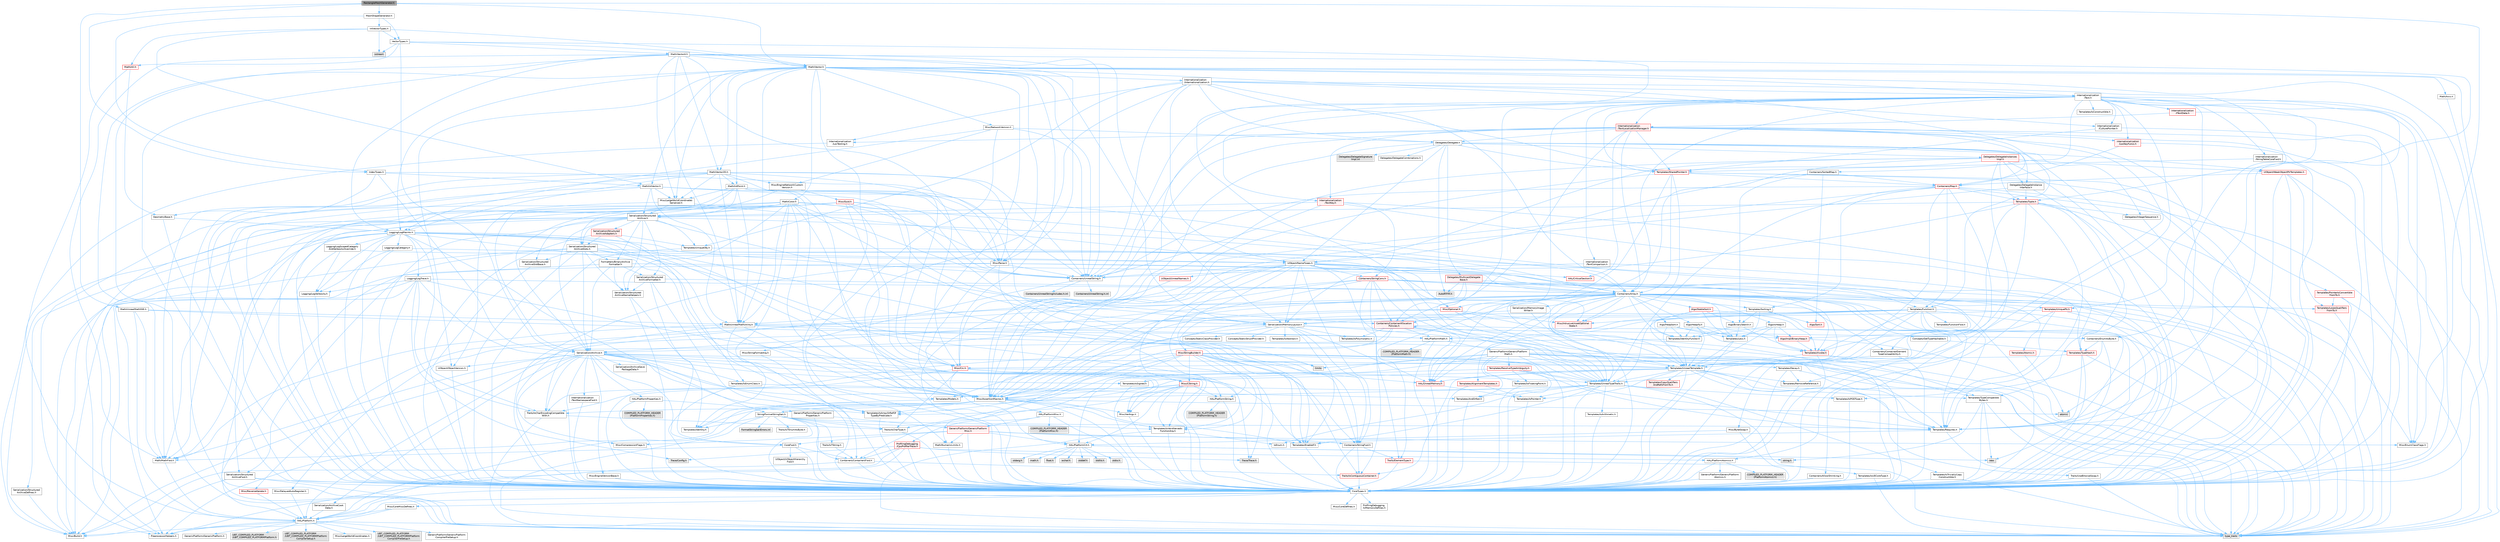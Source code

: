 digraph "RectangleMeshGenerator.h"
{
 // INTERACTIVE_SVG=YES
 // LATEX_PDF_SIZE
  bgcolor="transparent";
  edge [fontname=Helvetica,fontsize=10,labelfontname=Helvetica,labelfontsize=10];
  node [fontname=Helvetica,fontsize=10,shape=box,height=0.2,width=0.4];
  Node1 [id="Node000001",label="RectangleMeshGenerator.h",height=0.2,width=0.4,color="gray40", fillcolor="grey60", style="filled", fontcolor="black",tooltip=" "];
  Node1 -> Node2 [id="edge1_Node000001_Node000002",color="steelblue1",style="solid",tooltip=" "];
  Node2 [id="Node000002",label="IndexTypes.h",height=0.2,width=0.4,color="grey40", fillcolor="white", style="filled",URL="$d5/d67/IndexTypes_8h.html",tooltip=" "];
  Node2 -> Node3 [id="edge2_Node000002_Node000003",color="steelblue1",style="solid",tooltip=" "];
  Node3 [id="Node000003",label="GeometryBase.h",height=0.2,width=0.4,color="grey40", fillcolor="white", style="filled",URL="$d5/d5e/GeometryBase_8h.html",tooltip=" "];
  Node3 -> Node4 [id="edge3_Node000003_Node000004",color="steelblue1",style="solid",tooltip=" "];
  Node4 [id="Node000004",label="CoreTypes.h",height=0.2,width=0.4,color="grey40", fillcolor="white", style="filled",URL="$dc/dec/CoreTypes_8h.html",tooltip=" "];
  Node4 -> Node5 [id="edge4_Node000004_Node000005",color="steelblue1",style="solid",tooltip=" "];
  Node5 [id="Node000005",label="HAL/Platform.h",height=0.2,width=0.4,color="grey40", fillcolor="white", style="filled",URL="$d9/dd0/Platform_8h.html",tooltip=" "];
  Node5 -> Node6 [id="edge5_Node000005_Node000006",color="steelblue1",style="solid",tooltip=" "];
  Node6 [id="Node000006",label="Misc/Build.h",height=0.2,width=0.4,color="grey40", fillcolor="white", style="filled",URL="$d3/dbb/Build_8h.html",tooltip=" "];
  Node5 -> Node7 [id="edge6_Node000005_Node000007",color="steelblue1",style="solid",tooltip=" "];
  Node7 [id="Node000007",label="Misc/LargeWorldCoordinates.h",height=0.2,width=0.4,color="grey40", fillcolor="white", style="filled",URL="$d2/dcb/LargeWorldCoordinates_8h.html",tooltip=" "];
  Node5 -> Node8 [id="edge7_Node000005_Node000008",color="steelblue1",style="solid",tooltip=" "];
  Node8 [id="Node000008",label="type_traits",height=0.2,width=0.4,color="grey60", fillcolor="#E0E0E0", style="filled",tooltip=" "];
  Node5 -> Node9 [id="edge8_Node000005_Node000009",color="steelblue1",style="solid",tooltip=" "];
  Node9 [id="Node000009",label="PreprocessorHelpers.h",height=0.2,width=0.4,color="grey40", fillcolor="white", style="filled",URL="$db/ddb/PreprocessorHelpers_8h.html",tooltip=" "];
  Node5 -> Node10 [id="edge9_Node000005_Node000010",color="steelblue1",style="solid",tooltip=" "];
  Node10 [id="Node000010",label="UBT_COMPILED_PLATFORM\l/UBT_COMPILED_PLATFORMPlatform\lCompilerPreSetup.h",height=0.2,width=0.4,color="grey60", fillcolor="#E0E0E0", style="filled",tooltip=" "];
  Node5 -> Node11 [id="edge10_Node000005_Node000011",color="steelblue1",style="solid",tooltip=" "];
  Node11 [id="Node000011",label="GenericPlatform/GenericPlatform\lCompilerPreSetup.h",height=0.2,width=0.4,color="grey40", fillcolor="white", style="filled",URL="$d9/dc8/GenericPlatformCompilerPreSetup_8h.html",tooltip=" "];
  Node5 -> Node12 [id="edge11_Node000005_Node000012",color="steelblue1",style="solid",tooltip=" "];
  Node12 [id="Node000012",label="GenericPlatform/GenericPlatform.h",height=0.2,width=0.4,color="grey40", fillcolor="white", style="filled",URL="$d6/d84/GenericPlatform_8h.html",tooltip=" "];
  Node5 -> Node13 [id="edge12_Node000005_Node000013",color="steelblue1",style="solid",tooltip=" "];
  Node13 [id="Node000013",label="UBT_COMPILED_PLATFORM\l/UBT_COMPILED_PLATFORMPlatform.h",height=0.2,width=0.4,color="grey60", fillcolor="#E0E0E0", style="filled",tooltip=" "];
  Node5 -> Node14 [id="edge13_Node000005_Node000014",color="steelblue1",style="solid",tooltip=" "];
  Node14 [id="Node000014",label="UBT_COMPILED_PLATFORM\l/UBT_COMPILED_PLATFORMPlatform\lCompilerSetup.h",height=0.2,width=0.4,color="grey60", fillcolor="#E0E0E0", style="filled",tooltip=" "];
  Node4 -> Node15 [id="edge14_Node000004_Node000015",color="steelblue1",style="solid",tooltip=" "];
  Node15 [id="Node000015",label="ProfilingDebugging\l/UMemoryDefines.h",height=0.2,width=0.4,color="grey40", fillcolor="white", style="filled",URL="$d2/da2/UMemoryDefines_8h.html",tooltip=" "];
  Node4 -> Node16 [id="edge15_Node000004_Node000016",color="steelblue1",style="solid",tooltip=" "];
  Node16 [id="Node000016",label="Misc/CoreMiscDefines.h",height=0.2,width=0.4,color="grey40", fillcolor="white", style="filled",URL="$da/d38/CoreMiscDefines_8h.html",tooltip=" "];
  Node16 -> Node5 [id="edge16_Node000016_Node000005",color="steelblue1",style="solid",tooltip=" "];
  Node16 -> Node9 [id="edge17_Node000016_Node000009",color="steelblue1",style="solid",tooltip=" "];
  Node4 -> Node17 [id="edge18_Node000004_Node000017",color="steelblue1",style="solid",tooltip=" "];
  Node17 [id="Node000017",label="Misc/CoreDefines.h",height=0.2,width=0.4,color="grey40", fillcolor="white", style="filled",URL="$d3/dd2/CoreDefines_8h.html",tooltip=" "];
  Node3 -> Node18 [id="edge19_Node000003_Node000018",color="steelblue1",style="solid",tooltip=" "];
  Node18 [id="Node000018",label="Logging/LogMacros.h",height=0.2,width=0.4,color="grey40", fillcolor="white", style="filled",URL="$d0/d16/LogMacros_8h.html",tooltip=" "];
  Node18 -> Node19 [id="edge20_Node000018_Node000019",color="steelblue1",style="solid",tooltip=" "];
  Node19 [id="Node000019",label="Containers/UnrealString.h",height=0.2,width=0.4,color="grey40", fillcolor="white", style="filled",URL="$d5/dba/UnrealString_8h.html",tooltip=" "];
  Node19 -> Node20 [id="edge21_Node000019_Node000020",color="steelblue1",style="solid",tooltip=" "];
  Node20 [id="Node000020",label="Containers/UnrealStringIncludes.h.inl",height=0.2,width=0.4,color="grey60", fillcolor="#E0E0E0", style="filled",tooltip=" "];
  Node19 -> Node21 [id="edge22_Node000019_Node000021",color="steelblue1",style="solid",tooltip=" "];
  Node21 [id="Node000021",label="Containers/UnrealString.h.inl",height=0.2,width=0.4,color="grey60", fillcolor="#E0E0E0", style="filled",tooltip=" "];
  Node19 -> Node22 [id="edge23_Node000019_Node000022",color="steelblue1",style="solid",tooltip=" "];
  Node22 [id="Node000022",label="Misc/StringFormatArg.h",height=0.2,width=0.4,color="grey40", fillcolor="white", style="filled",URL="$d2/d16/StringFormatArg_8h.html",tooltip=" "];
  Node22 -> Node23 [id="edge24_Node000022_Node000023",color="steelblue1",style="solid",tooltip=" "];
  Node23 [id="Node000023",label="Containers/ContainersFwd.h",height=0.2,width=0.4,color="grey40", fillcolor="white", style="filled",URL="$d4/d0a/ContainersFwd_8h.html",tooltip=" "];
  Node23 -> Node5 [id="edge25_Node000023_Node000005",color="steelblue1",style="solid",tooltip=" "];
  Node23 -> Node4 [id="edge26_Node000023_Node000004",color="steelblue1",style="solid",tooltip=" "];
  Node23 -> Node24 [id="edge27_Node000023_Node000024",color="steelblue1",style="solid",tooltip=" "];
  Node24 [id="Node000024",label="Traits/IsContiguousContainer.h",height=0.2,width=0.4,color="red", fillcolor="#FFF0F0", style="filled",URL="$d5/d3c/IsContiguousContainer_8h.html",tooltip=" "];
  Node24 -> Node4 [id="edge28_Node000024_Node000004",color="steelblue1",style="solid",tooltip=" "];
  Node18 -> Node4 [id="edge29_Node000018_Node000004",color="steelblue1",style="solid",tooltip=" "];
  Node18 -> Node9 [id="edge30_Node000018_Node000009",color="steelblue1",style="solid",tooltip=" "];
  Node18 -> Node27 [id="edge31_Node000018_Node000027",color="steelblue1",style="solid",tooltip=" "];
  Node27 [id="Node000027",label="Logging/LogCategory.h",height=0.2,width=0.4,color="grey40", fillcolor="white", style="filled",URL="$d9/d36/LogCategory_8h.html",tooltip=" "];
  Node27 -> Node4 [id="edge32_Node000027_Node000004",color="steelblue1",style="solid",tooltip=" "];
  Node27 -> Node28 [id="edge33_Node000027_Node000028",color="steelblue1",style="solid",tooltip=" "];
  Node28 [id="Node000028",label="Logging/LogVerbosity.h",height=0.2,width=0.4,color="grey40", fillcolor="white", style="filled",URL="$d2/d8f/LogVerbosity_8h.html",tooltip=" "];
  Node28 -> Node4 [id="edge34_Node000028_Node000004",color="steelblue1",style="solid",tooltip=" "];
  Node27 -> Node29 [id="edge35_Node000027_Node000029",color="steelblue1",style="solid",tooltip=" "];
  Node29 [id="Node000029",label="UObject/NameTypes.h",height=0.2,width=0.4,color="grey40", fillcolor="white", style="filled",URL="$d6/d35/NameTypes_8h.html",tooltip=" "];
  Node29 -> Node4 [id="edge36_Node000029_Node000004",color="steelblue1",style="solid",tooltip=" "];
  Node29 -> Node30 [id="edge37_Node000029_Node000030",color="steelblue1",style="solid",tooltip=" "];
  Node30 [id="Node000030",label="Misc/AssertionMacros.h",height=0.2,width=0.4,color="grey40", fillcolor="white", style="filled",URL="$d0/dfa/AssertionMacros_8h.html",tooltip=" "];
  Node30 -> Node4 [id="edge38_Node000030_Node000004",color="steelblue1",style="solid",tooltip=" "];
  Node30 -> Node5 [id="edge39_Node000030_Node000005",color="steelblue1",style="solid",tooltip=" "];
  Node30 -> Node31 [id="edge40_Node000030_Node000031",color="steelblue1",style="solid",tooltip=" "];
  Node31 [id="Node000031",label="HAL/PlatformMisc.h",height=0.2,width=0.4,color="grey40", fillcolor="white", style="filled",URL="$d0/df5/PlatformMisc_8h.html",tooltip=" "];
  Node31 -> Node4 [id="edge41_Node000031_Node000004",color="steelblue1",style="solid",tooltip=" "];
  Node31 -> Node32 [id="edge42_Node000031_Node000032",color="steelblue1",style="solid",tooltip=" "];
  Node32 [id="Node000032",label="GenericPlatform/GenericPlatform\lMisc.h",height=0.2,width=0.4,color="red", fillcolor="#FFF0F0", style="filled",URL="$db/d9a/GenericPlatformMisc_8h.html",tooltip=" "];
  Node32 -> Node33 [id="edge43_Node000032_Node000033",color="steelblue1",style="solid",tooltip=" "];
  Node33 [id="Node000033",label="Containers/StringFwd.h",height=0.2,width=0.4,color="grey40", fillcolor="white", style="filled",URL="$df/d37/StringFwd_8h.html",tooltip=" "];
  Node33 -> Node4 [id="edge44_Node000033_Node000004",color="steelblue1",style="solid",tooltip=" "];
  Node33 -> Node34 [id="edge45_Node000033_Node000034",color="steelblue1",style="solid",tooltip=" "];
  Node34 [id="Node000034",label="Traits/ElementType.h",height=0.2,width=0.4,color="red", fillcolor="#FFF0F0", style="filled",URL="$d5/d4f/ElementType_8h.html",tooltip=" "];
  Node34 -> Node5 [id="edge46_Node000034_Node000005",color="steelblue1",style="solid",tooltip=" "];
  Node34 -> Node8 [id="edge47_Node000034_Node000008",color="steelblue1",style="solid",tooltip=" "];
  Node33 -> Node24 [id="edge48_Node000033_Node000024",color="steelblue1",style="solid",tooltip=" "];
  Node32 -> Node35 [id="edge49_Node000032_Node000035",color="steelblue1",style="solid",tooltip=" "];
  Node35 [id="Node000035",label="CoreFwd.h",height=0.2,width=0.4,color="grey40", fillcolor="white", style="filled",URL="$d1/d1e/CoreFwd_8h.html",tooltip=" "];
  Node35 -> Node4 [id="edge50_Node000035_Node000004",color="steelblue1",style="solid",tooltip=" "];
  Node35 -> Node23 [id="edge51_Node000035_Node000023",color="steelblue1",style="solid",tooltip=" "];
  Node35 -> Node36 [id="edge52_Node000035_Node000036",color="steelblue1",style="solid",tooltip=" "];
  Node36 [id="Node000036",label="Math/MathFwd.h",height=0.2,width=0.4,color="grey40", fillcolor="white", style="filled",URL="$d2/d10/MathFwd_8h.html",tooltip=" "];
  Node36 -> Node5 [id="edge53_Node000036_Node000005",color="steelblue1",style="solid",tooltip=" "];
  Node35 -> Node37 [id="edge54_Node000035_Node000037",color="steelblue1",style="solid",tooltip=" "];
  Node37 [id="Node000037",label="UObject/UObjectHierarchy\lFwd.h",height=0.2,width=0.4,color="grey40", fillcolor="white", style="filled",URL="$d3/d13/UObjectHierarchyFwd_8h.html",tooltip=" "];
  Node32 -> Node4 [id="edge55_Node000032_Node000004",color="steelblue1",style="solid",tooltip=" "];
  Node32 -> Node39 [id="edge56_Node000032_Node000039",color="steelblue1",style="solid",tooltip=" "];
  Node39 [id="Node000039",label="HAL/PlatformCrt.h",height=0.2,width=0.4,color="grey40", fillcolor="white", style="filled",URL="$d8/d75/PlatformCrt_8h.html",tooltip=" "];
  Node39 -> Node40 [id="edge57_Node000039_Node000040",color="steelblue1",style="solid",tooltip=" "];
  Node40 [id="Node000040",label="new",height=0.2,width=0.4,color="grey60", fillcolor="#E0E0E0", style="filled",tooltip=" "];
  Node39 -> Node41 [id="edge58_Node000039_Node000041",color="steelblue1",style="solid",tooltip=" "];
  Node41 [id="Node000041",label="wchar.h",height=0.2,width=0.4,color="grey60", fillcolor="#E0E0E0", style="filled",tooltip=" "];
  Node39 -> Node42 [id="edge59_Node000039_Node000042",color="steelblue1",style="solid",tooltip=" "];
  Node42 [id="Node000042",label="stddef.h",height=0.2,width=0.4,color="grey60", fillcolor="#E0E0E0", style="filled",tooltip=" "];
  Node39 -> Node43 [id="edge60_Node000039_Node000043",color="steelblue1",style="solid",tooltip=" "];
  Node43 [id="Node000043",label="stdlib.h",height=0.2,width=0.4,color="grey60", fillcolor="#E0E0E0", style="filled",tooltip=" "];
  Node39 -> Node44 [id="edge61_Node000039_Node000044",color="steelblue1",style="solid",tooltip=" "];
  Node44 [id="Node000044",label="stdio.h",height=0.2,width=0.4,color="grey60", fillcolor="#E0E0E0", style="filled",tooltip=" "];
  Node39 -> Node45 [id="edge62_Node000039_Node000045",color="steelblue1",style="solid",tooltip=" "];
  Node45 [id="Node000045",label="stdarg.h",height=0.2,width=0.4,color="grey60", fillcolor="#E0E0E0", style="filled",tooltip=" "];
  Node39 -> Node46 [id="edge63_Node000039_Node000046",color="steelblue1",style="solid",tooltip=" "];
  Node46 [id="Node000046",label="math.h",height=0.2,width=0.4,color="grey60", fillcolor="#E0E0E0", style="filled",tooltip=" "];
  Node39 -> Node47 [id="edge64_Node000039_Node000047",color="steelblue1",style="solid",tooltip=" "];
  Node47 [id="Node000047",label="float.h",height=0.2,width=0.4,color="grey60", fillcolor="#E0E0E0", style="filled",tooltip=" "];
  Node39 -> Node48 [id="edge65_Node000039_Node000048",color="steelblue1",style="solid",tooltip=" "];
  Node48 [id="Node000048",label="string.h",height=0.2,width=0.4,color="grey60", fillcolor="#E0E0E0", style="filled",tooltip=" "];
  Node32 -> Node49 [id="edge66_Node000032_Node000049",color="steelblue1",style="solid",tooltip=" "];
  Node49 [id="Node000049",label="Math/NumericLimits.h",height=0.2,width=0.4,color="grey40", fillcolor="white", style="filled",URL="$df/d1b/NumericLimits_8h.html",tooltip=" "];
  Node49 -> Node4 [id="edge67_Node000049_Node000004",color="steelblue1",style="solid",tooltip=" "];
  Node32 -> Node50 [id="edge68_Node000032_Node000050",color="steelblue1",style="solid",tooltip=" "];
  Node50 [id="Node000050",label="Misc/CompressionFlags.h",height=0.2,width=0.4,color="grey40", fillcolor="white", style="filled",URL="$d9/d76/CompressionFlags_8h.html",tooltip=" "];
  Node32 -> Node51 [id="edge69_Node000032_Node000051",color="steelblue1",style="solid",tooltip=" "];
  Node51 [id="Node000051",label="Misc/EnumClassFlags.h",height=0.2,width=0.4,color="grey40", fillcolor="white", style="filled",URL="$d8/de7/EnumClassFlags_8h.html",tooltip=" "];
  Node31 -> Node54 [id="edge70_Node000031_Node000054",color="steelblue1",style="solid",tooltip=" "];
  Node54 [id="Node000054",label="COMPILED_PLATFORM_HEADER\l(PlatformMisc.h)",height=0.2,width=0.4,color="grey60", fillcolor="#E0E0E0", style="filled",tooltip=" "];
  Node31 -> Node55 [id="edge71_Node000031_Node000055",color="steelblue1",style="solid",tooltip=" "];
  Node55 [id="Node000055",label="ProfilingDebugging\l/CpuProfilerTrace.h",height=0.2,width=0.4,color="red", fillcolor="#FFF0F0", style="filled",URL="$da/dcb/CpuProfilerTrace_8h.html",tooltip=" "];
  Node55 -> Node4 [id="edge72_Node000055_Node000004",color="steelblue1",style="solid",tooltip=" "];
  Node55 -> Node23 [id="edge73_Node000055_Node000023",color="steelblue1",style="solid",tooltip=" "];
  Node55 -> Node56 [id="edge74_Node000055_Node000056",color="steelblue1",style="solid",tooltip=" "];
  Node56 [id="Node000056",label="HAL/PlatformAtomics.h",height=0.2,width=0.4,color="grey40", fillcolor="white", style="filled",URL="$d3/d36/PlatformAtomics_8h.html",tooltip=" "];
  Node56 -> Node4 [id="edge75_Node000056_Node000004",color="steelblue1",style="solid",tooltip=" "];
  Node56 -> Node57 [id="edge76_Node000056_Node000057",color="steelblue1",style="solid",tooltip=" "];
  Node57 [id="Node000057",label="GenericPlatform/GenericPlatform\lAtomics.h",height=0.2,width=0.4,color="grey40", fillcolor="white", style="filled",URL="$da/d72/GenericPlatformAtomics_8h.html",tooltip=" "];
  Node57 -> Node4 [id="edge77_Node000057_Node000004",color="steelblue1",style="solid",tooltip=" "];
  Node56 -> Node58 [id="edge78_Node000056_Node000058",color="steelblue1",style="solid",tooltip=" "];
  Node58 [id="Node000058",label="COMPILED_PLATFORM_HEADER\l(PlatformAtomics.h)",height=0.2,width=0.4,color="grey60", fillcolor="#E0E0E0", style="filled",tooltip=" "];
  Node55 -> Node9 [id="edge79_Node000055_Node000009",color="steelblue1",style="solid",tooltip=" "];
  Node55 -> Node6 [id="edge80_Node000055_Node000006",color="steelblue1",style="solid",tooltip=" "];
  Node55 -> Node59 [id="edge81_Node000055_Node000059",color="steelblue1",style="solid",tooltip=" "];
  Node59 [id="Node000059",label="Trace/Config.h",height=0.2,width=0.4,color="grey60", fillcolor="#E0E0E0", style="filled",tooltip=" "];
  Node55 -> Node62 [id="edge82_Node000055_Node000062",color="steelblue1",style="solid",tooltip=" "];
  Node62 [id="Node000062",label="Trace/Trace.h",height=0.2,width=0.4,color="grey60", fillcolor="#E0E0E0", style="filled",tooltip=" "];
  Node30 -> Node9 [id="edge83_Node000030_Node000009",color="steelblue1",style="solid",tooltip=" "];
  Node30 -> Node63 [id="edge84_Node000030_Node000063",color="steelblue1",style="solid",tooltip=" "];
  Node63 [id="Node000063",label="Templates/EnableIf.h",height=0.2,width=0.4,color="grey40", fillcolor="white", style="filled",URL="$d7/d60/EnableIf_8h.html",tooltip=" "];
  Node63 -> Node4 [id="edge85_Node000063_Node000004",color="steelblue1",style="solid",tooltip=" "];
  Node30 -> Node64 [id="edge86_Node000030_Node000064",color="steelblue1",style="solid",tooltip=" "];
  Node64 [id="Node000064",label="Templates/IsArrayOrRefOf\lTypeByPredicate.h",height=0.2,width=0.4,color="grey40", fillcolor="white", style="filled",URL="$d6/da1/IsArrayOrRefOfTypeByPredicate_8h.html",tooltip=" "];
  Node64 -> Node4 [id="edge87_Node000064_Node000004",color="steelblue1",style="solid",tooltip=" "];
  Node30 -> Node65 [id="edge88_Node000030_Node000065",color="steelblue1",style="solid",tooltip=" "];
  Node65 [id="Node000065",label="Templates/IsValidVariadic\lFunctionArg.h",height=0.2,width=0.4,color="grey40", fillcolor="white", style="filled",URL="$d0/dc8/IsValidVariadicFunctionArg_8h.html",tooltip=" "];
  Node65 -> Node4 [id="edge89_Node000065_Node000004",color="steelblue1",style="solid",tooltip=" "];
  Node65 -> Node66 [id="edge90_Node000065_Node000066",color="steelblue1",style="solid",tooltip=" "];
  Node66 [id="Node000066",label="IsEnum.h",height=0.2,width=0.4,color="grey40", fillcolor="white", style="filled",URL="$d4/de5/IsEnum_8h.html",tooltip=" "];
  Node65 -> Node8 [id="edge91_Node000065_Node000008",color="steelblue1",style="solid",tooltip=" "];
  Node30 -> Node67 [id="edge92_Node000030_Node000067",color="steelblue1",style="solid",tooltip=" "];
  Node67 [id="Node000067",label="Traits/IsCharEncodingCompatible\lWith.h",height=0.2,width=0.4,color="grey40", fillcolor="white", style="filled",URL="$df/dd1/IsCharEncodingCompatibleWith_8h.html",tooltip=" "];
  Node67 -> Node8 [id="edge93_Node000067_Node000008",color="steelblue1",style="solid",tooltip=" "];
  Node67 -> Node68 [id="edge94_Node000067_Node000068",color="steelblue1",style="solid",tooltip=" "];
  Node68 [id="Node000068",label="Traits/IsCharType.h",height=0.2,width=0.4,color="grey40", fillcolor="white", style="filled",URL="$db/d51/IsCharType_8h.html",tooltip=" "];
  Node68 -> Node4 [id="edge95_Node000068_Node000004",color="steelblue1",style="solid",tooltip=" "];
  Node30 -> Node69 [id="edge96_Node000030_Node000069",color="steelblue1",style="solid",tooltip=" "];
  Node69 [id="Node000069",label="Misc/VarArgs.h",height=0.2,width=0.4,color="grey40", fillcolor="white", style="filled",URL="$d5/d6f/VarArgs_8h.html",tooltip=" "];
  Node69 -> Node4 [id="edge97_Node000069_Node000004",color="steelblue1",style="solid",tooltip=" "];
  Node30 -> Node70 [id="edge98_Node000030_Node000070",color="steelblue1",style="solid",tooltip=" "];
  Node70 [id="Node000070",label="String/FormatStringSan.h",height=0.2,width=0.4,color="grey40", fillcolor="white", style="filled",URL="$d3/d8b/FormatStringSan_8h.html",tooltip=" "];
  Node70 -> Node8 [id="edge99_Node000070_Node000008",color="steelblue1",style="solid",tooltip=" "];
  Node70 -> Node4 [id="edge100_Node000070_Node000004",color="steelblue1",style="solid",tooltip=" "];
  Node70 -> Node71 [id="edge101_Node000070_Node000071",color="steelblue1",style="solid",tooltip=" "];
  Node71 [id="Node000071",label="Templates/Requires.h",height=0.2,width=0.4,color="grey40", fillcolor="white", style="filled",URL="$dc/d96/Requires_8h.html",tooltip=" "];
  Node71 -> Node63 [id="edge102_Node000071_Node000063",color="steelblue1",style="solid",tooltip=" "];
  Node71 -> Node8 [id="edge103_Node000071_Node000008",color="steelblue1",style="solid",tooltip=" "];
  Node70 -> Node72 [id="edge104_Node000070_Node000072",color="steelblue1",style="solid",tooltip=" "];
  Node72 [id="Node000072",label="Templates/Identity.h",height=0.2,width=0.4,color="grey40", fillcolor="white", style="filled",URL="$d0/dd5/Identity_8h.html",tooltip=" "];
  Node70 -> Node65 [id="edge105_Node000070_Node000065",color="steelblue1",style="solid",tooltip=" "];
  Node70 -> Node68 [id="edge106_Node000070_Node000068",color="steelblue1",style="solid",tooltip=" "];
  Node70 -> Node73 [id="edge107_Node000070_Node000073",color="steelblue1",style="solid",tooltip=" "];
  Node73 [id="Node000073",label="Traits/IsTEnumAsByte.h",height=0.2,width=0.4,color="grey40", fillcolor="white", style="filled",URL="$d1/de6/IsTEnumAsByte_8h.html",tooltip=" "];
  Node70 -> Node74 [id="edge108_Node000070_Node000074",color="steelblue1",style="solid",tooltip=" "];
  Node74 [id="Node000074",label="Traits/IsTString.h",height=0.2,width=0.4,color="grey40", fillcolor="white", style="filled",URL="$d0/df8/IsTString_8h.html",tooltip=" "];
  Node74 -> Node23 [id="edge109_Node000074_Node000023",color="steelblue1",style="solid",tooltip=" "];
  Node70 -> Node23 [id="edge110_Node000070_Node000023",color="steelblue1",style="solid",tooltip=" "];
  Node70 -> Node75 [id="edge111_Node000070_Node000075",color="steelblue1",style="solid",tooltip=" "];
  Node75 [id="Node000075",label="FormatStringSanErrors.inl",height=0.2,width=0.4,color="grey60", fillcolor="#E0E0E0", style="filled",tooltip=" "];
  Node30 -> Node76 [id="edge112_Node000030_Node000076",color="steelblue1",style="solid",tooltip=" "];
  Node76 [id="Node000076",label="atomic",height=0.2,width=0.4,color="grey60", fillcolor="#E0E0E0", style="filled",tooltip=" "];
  Node29 -> Node77 [id="edge113_Node000029_Node000077",color="steelblue1",style="solid",tooltip=" "];
  Node77 [id="Node000077",label="HAL/UnrealMemory.h",height=0.2,width=0.4,color="red", fillcolor="#FFF0F0", style="filled",URL="$d9/d96/UnrealMemory_8h.html",tooltip=" "];
  Node77 -> Node4 [id="edge114_Node000077_Node000004",color="steelblue1",style="solid",tooltip=" "];
  Node77 -> Node96 [id="edge115_Node000077_Node000096",color="steelblue1",style="solid",tooltip=" "];
  Node96 [id="Node000096",label="Templates/IsPointer.h",height=0.2,width=0.4,color="grey40", fillcolor="white", style="filled",URL="$d7/d05/IsPointer_8h.html",tooltip=" "];
  Node96 -> Node4 [id="edge116_Node000096_Node000004",color="steelblue1",style="solid",tooltip=" "];
  Node29 -> Node97 [id="edge117_Node000029_Node000097",color="steelblue1",style="solid",tooltip=" "];
  Node97 [id="Node000097",label="Templates/UnrealTypeTraits.h",height=0.2,width=0.4,color="grey40", fillcolor="white", style="filled",URL="$d2/d2d/UnrealTypeTraits_8h.html",tooltip=" "];
  Node97 -> Node4 [id="edge118_Node000097_Node000004",color="steelblue1",style="solid",tooltip=" "];
  Node97 -> Node96 [id="edge119_Node000097_Node000096",color="steelblue1",style="solid",tooltip=" "];
  Node97 -> Node30 [id="edge120_Node000097_Node000030",color="steelblue1",style="solid",tooltip=" "];
  Node97 -> Node89 [id="edge121_Node000097_Node000089",color="steelblue1",style="solid",tooltip=" "];
  Node89 [id="Node000089",label="Templates/AndOrNot.h",height=0.2,width=0.4,color="grey40", fillcolor="white", style="filled",URL="$db/d0a/AndOrNot_8h.html",tooltip=" "];
  Node89 -> Node4 [id="edge122_Node000089_Node000004",color="steelblue1",style="solid",tooltip=" "];
  Node97 -> Node63 [id="edge123_Node000097_Node000063",color="steelblue1",style="solid",tooltip=" "];
  Node97 -> Node98 [id="edge124_Node000097_Node000098",color="steelblue1",style="solid",tooltip=" "];
  Node98 [id="Node000098",label="Templates/IsArithmetic.h",height=0.2,width=0.4,color="grey40", fillcolor="white", style="filled",URL="$d2/d5d/IsArithmetic_8h.html",tooltip=" "];
  Node98 -> Node4 [id="edge125_Node000098_Node000004",color="steelblue1",style="solid",tooltip=" "];
  Node97 -> Node66 [id="edge126_Node000097_Node000066",color="steelblue1",style="solid",tooltip=" "];
  Node97 -> Node99 [id="edge127_Node000097_Node000099",color="steelblue1",style="solid",tooltip=" "];
  Node99 [id="Node000099",label="Templates/Models.h",height=0.2,width=0.4,color="grey40", fillcolor="white", style="filled",URL="$d3/d0c/Models_8h.html",tooltip=" "];
  Node99 -> Node72 [id="edge128_Node000099_Node000072",color="steelblue1",style="solid",tooltip=" "];
  Node97 -> Node100 [id="edge129_Node000097_Node000100",color="steelblue1",style="solid",tooltip=" "];
  Node100 [id="Node000100",label="Templates/IsPODType.h",height=0.2,width=0.4,color="grey40", fillcolor="white", style="filled",URL="$d7/db1/IsPODType_8h.html",tooltip=" "];
  Node100 -> Node4 [id="edge130_Node000100_Node000004",color="steelblue1",style="solid",tooltip=" "];
  Node97 -> Node101 [id="edge131_Node000097_Node000101",color="steelblue1",style="solid",tooltip=" "];
  Node101 [id="Node000101",label="Templates/IsUECoreType.h",height=0.2,width=0.4,color="grey40", fillcolor="white", style="filled",URL="$d1/db8/IsUECoreType_8h.html",tooltip=" "];
  Node101 -> Node4 [id="edge132_Node000101_Node000004",color="steelblue1",style="solid",tooltip=" "];
  Node101 -> Node8 [id="edge133_Node000101_Node000008",color="steelblue1",style="solid",tooltip=" "];
  Node97 -> Node90 [id="edge134_Node000097_Node000090",color="steelblue1",style="solid",tooltip=" "];
  Node90 [id="Node000090",label="Templates/IsTriviallyCopy\lConstructible.h",height=0.2,width=0.4,color="grey40", fillcolor="white", style="filled",URL="$d3/d78/IsTriviallyCopyConstructible_8h.html",tooltip=" "];
  Node90 -> Node4 [id="edge135_Node000090_Node000004",color="steelblue1",style="solid",tooltip=" "];
  Node90 -> Node8 [id="edge136_Node000090_Node000008",color="steelblue1",style="solid",tooltip=" "];
  Node29 -> Node102 [id="edge137_Node000029_Node000102",color="steelblue1",style="solid",tooltip=" "];
  Node102 [id="Node000102",label="Templates/UnrealTemplate.h",height=0.2,width=0.4,color="grey40", fillcolor="white", style="filled",URL="$d4/d24/UnrealTemplate_8h.html",tooltip=" "];
  Node102 -> Node4 [id="edge138_Node000102_Node000004",color="steelblue1",style="solid",tooltip=" "];
  Node102 -> Node96 [id="edge139_Node000102_Node000096",color="steelblue1",style="solid",tooltip=" "];
  Node102 -> Node77 [id="edge140_Node000102_Node000077",color="steelblue1",style="solid",tooltip=" "];
  Node102 -> Node103 [id="edge141_Node000102_Node000103",color="steelblue1",style="solid",tooltip=" "];
  Node103 [id="Node000103",label="Templates/CopyQualifiers\lAndRefsFromTo.h",height=0.2,width=0.4,color="red", fillcolor="#FFF0F0", style="filled",URL="$d3/db3/CopyQualifiersAndRefsFromTo_8h.html",tooltip=" "];
  Node102 -> Node97 [id="edge142_Node000102_Node000097",color="steelblue1",style="solid",tooltip=" "];
  Node102 -> Node105 [id="edge143_Node000102_Node000105",color="steelblue1",style="solid",tooltip=" "];
  Node105 [id="Node000105",label="Templates/RemoveReference.h",height=0.2,width=0.4,color="grey40", fillcolor="white", style="filled",URL="$da/dbe/RemoveReference_8h.html",tooltip=" "];
  Node105 -> Node4 [id="edge144_Node000105_Node000004",color="steelblue1",style="solid",tooltip=" "];
  Node102 -> Node71 [id="edge145_Node000102_Node000071",color="steelblue1",style="solid",tooltip=" "];
  Node102 -> Node106 [id="edge146_Node000102_Node000106",color="steelblue1",style="solid",tooltip=" "];
  Node106 [id="Node000106",label="Templates/TypeCompatible\lBytes.h",height=0.2,width=0.4,color="grey40", fillcolor="white", style="filled",URL="$df/d0a/TypeCompatibleBytes_8h.html",tooltip=" "];
  Node106 -> Node4 [id="edge147_Node000106_Node000004",color="steelblue1",style="solid",tooltip=" "];
  Node106 -> Node48 [id="edge148_Node000106_Node000048",color="steelblue1",style="solid",tooltip=" "];
  Node106 -> Node40 [id="edge149_Node000106_Node000040",color="steelblue1",style="solid",tooltip=" "];
  Node106 -> Node8 [id="edge150_Node000106_Node000008",color="steelblue1",style="solid",tooltip=" "];
  Node102 -> Node72 [id="edge151_Node000102_Node000072",color="steelblue1",style="solid",tooltip=" "];
  Node102 -> Node24 [id="edge152_Node000102_Node000024",color="steelblue1",style="solid",tooltip=" "];
  Node102 -> Node107 [id="edge153_Node000102_Node000107",color="steelblue1",style="solid",tooltip=" "];
  Node107 [id="Node000107",label="Traits/UseBitwiseSwap.h",height=0.2,width=0.4,color="grey40", fillcolor="white", style="filled",URL="$db/df3/UseBitwiseSwap_8h.html",tooltip=" "];
  Node107 -> Node4 [id="edge154_Node000107_Node000004",color="steelblue1",style="solid",tooltip=" "];
  Node107 -> Node8 [id="edge155_Node000107_Node000008",color="steelblue1",style="solid",tooltip=" "];
  Node102 -> Node8 [id="edge156_Node000102_Node000008",color="steelblue1",style="solid",tooltip=" "];
  Node29 -> Node19 [id="edge157_Node000029_Node000019",color="steelblue1",style="solid",tooltip=" "];
  Node29 -> Node108 [id="edge158_Node000029_Node000108",color="steelblue1",style="solid",tooltip=" "];
  Node108 [id="Node000108",label="HAL/CriticalSection.h",height=0.2,width=0.4,color="red", fillcolor="#FFF0F0", style="filled",URL="$d6/d90/CriticalSection_8h.html",tooltip=" "];
  Node29 -> Node111 [id="edge159_Node000029_Node000111",color="steelblue1",style="solid",tooltip=" "];
  Node111 [id="Node000111",label="Containers/StringConv.h",height=0.2,width=0.4,color="red", fillcolor="#FFF0F0", style="filled",URL="$d3/ddf/StringConv_8h.html",tooltip=" "];
  Node111 -> Node4 [id="edge160_Node000111_Node000004",color="steelblue1",style="solid",tooltip=" "];
  Node111 -> Node30 [id="edge161_Node000111_Node000030",color="steelblue1",style="solid",tooltip=" "];
  Node111 -> Node112 [id="edge162_Node000111_Node000112",color="steelblue1",style="solid",tooltip=" "];
  Node112 [id="Node000112",label="Containers/ContainerAllocation\lPolicies.h",height=0.2,width=0.4,color="red", fillcolor="#FFF0F0", style="filled",URL="$d7/dff/ContainerAllocationPolicies_8h.html",tooltip=" "];
  Node112 -> Node4 [id="edge163_Node000112_Node000004",color="steelblue1",style="solid",tooltip=" "];
  Node112 -> Node112 [id="edge164_Node000112_Node000112",color="steelblue1",style="solid",tooltip=" "];
  Node112 -> Node114 [id="edge165_Node000112_Node000114",color="steelblue1",style="solid",tooltip=" "];
  Node114 [id="Node000114",label="HAL/PlatformMath.h",height=0.2,width=0.4,color="grey40", fillcolor="white", style="filled",URL="$dc/d53/PlatformMath_8h.html",tooltip=" "];
  Node114 -> Node4 [id="edge166_Node000114_Node000004",color="steelblue1",style="solid",tooltip=" "];
  Node114 -> Node115 [id="edge167_Node000114_Node000115",color="steelblue1",style="solid",tooltip=" "];
  Node115 [id="Node000115",label="GenericPlatform/GenericPlatform\lMath.h",height=0.2,width=0.4,color="grey40", fillcolor="white", style="filled",URL="$d5/d79/GenericPlatformMath_8h.html",tooltip=" "];
  Node115 -> Node4 [id="edge168_Node000115_Node000004",color="steelblue1",style="solid",tooltip=" "];
  Node115 -> Node23 [id="edge169_Node000115_Node000023",color="steelblue1",style="solid",tooltip=" "];
  Node115 -> Node39 [id="edge170_Node000115_Node000039",color="steelblue1",style="solid",tooltip=" "];
  Node115 -> Node89 [id="edge171_Node000115_Node000089",color="steelblue1",style="solid",tooltip=" "];
  Node115 -> Node116 [id="edge172_Node000115_Node000116",color="steelblue1",style="solid",tooltip=" "];
  Node116 [id="Node000116",label="Templates/Decay.h",height=0.2,width=0.4,color="grey40", fillcolor="white", style="filled",URL="$dd/d0f/Decay_8h.html",tooltip=" "];
  Node116 -> Node4 [id="edge173_Node000116_Node000004",color="steelblue1",style="solid",tooltip=" "];
  Node116 -> Node105 [id="edge174_Node000116_Node000105",color="steelblue1",style="solid",tooltip=" "];
  Node116 -> Node8 [id="edge175_Node000116_Node000008",color="steelblue1",style="solid",tooltip=" "];
  Node115 -> Node117 [id="edge176_Node000115_Node000117",color="steelblue1",style="solid",tooltip=" "];
  Node117 [id="Node000117",label="Templates/IsFloatingPoint.h",height=0.2,width=0.4,color="grey40", fillcolor="white", style="filled",URL="$d3/d11/IsFloatingPoint_8h.html",tooltip=" "];
  Node117 -> Node4 [id="edge177_Node000117_Node000004",color="steelblue1",style="solid",tooltip=" "];
  Node115 -> Node97 [id="edge178_Node000115_Node000097",color="steelblue1",style="solid",tooltip=" "];
  Node115 -> Node71 [id="edge179_Node000115_Node000071",color="steelblue1",style="solid",tooltip=" "];
  Node115 -> Node118 [id="edge180_Node000115_Node000118",color="steelblue1",style="solid",tooltip=" "];
  Node118 [id="Node000118",label="Templates/ResolveTypeAmbiguity.h",height=0.2,width=0.4,color="red", fillcolor="#FFF0F0", style="filled",URL="$df/d1f/ResolveTypeAmbiguity_8h.html",tooltip=" "];
  Node118 -> Node4 [id="edge181_Node000118_Node000004",color="steelblue1",style="solid",tooltip=" "];
  Node118 -> Node117 [id="edge182_Node000118_Node000117",color="steelblue1",style="solid",tooltip=" "];
  Node118 -> Node97 [id="edge183_Node000118_Node000097",color="steelblue1",style="solid",tooltip=" "];
  Node118 -> Node119 [id="edge184_Node000118_Node000119",color="steelblue1",style="solid",tooltip=" "];
  Node119 [id="Node000119",label="Templates/IsSigned.h",height=0.2,width=0.4,color="grey40", fillcolor="white", style="filled",URL="$d8/dd8/IsSigned_8h.html",tooltip=" "];
  Node119 -> Node4 [id="edge185_Node000119_Node000004",color="steelblue1",style="solid",tooltip=" "];
  Node118 -> Node71 [id="edge186_Node000118_Node000071",color="steelblue1",style="solid",tooltip=" "];
  Node115 -> Node106 [id="edge187_Node000115_Node000106",color="steelblue1",style="solid",tooltip=" "];
  Node115 -> Node120 [id="edge188_Node000115_Node000120",color="steelblue1",style="solid",tooltip=" "];
  Node120 [id="Node000120",label="limits",height=0.2,width=0.4,color="grey60", fillcolor="#E0E0E0", style="filled",tooltip=" "];
  Node115 -> Node8 [id="edge189_Node000115_Node000008",color="steelblue1",style="solid",tooltip=" "];
  Node114 -> Node121 [id="edge190_Node000114_Node000121",color="steelblue1",style="solid",tooltip=" "];
  Node121 [id="Node000121",label="COMPILED_PLATFORM_HEADER\l(PlatformMath.h)",height=0.2,width=0.4,color="grey60", fillcolor="#E0E0E0", style="filled",tooltip=" "];
  Node112 -> Node77 [id="edge191_Node000112_Node000077",color="steelblue1",style="solid",tooltip=" "];
  Node112 -> Node49 [id="edge192_Node000112_Node000049",color="steelblue1",style="solid",tooltip=" "];
  Node112 -> Node30 [id="edge193_Node000112_Node000030",color="steelblue1",style="solid",tooltip=" "];
  Node112 -> Node122 [id="edge194_Node000112_Node000122",color="steelblue1",style="solid",tooltip=" "];
  Node122 [id="Node000122",label="Templates/IsPolymorphic.h",height=0.2,width=0.4,color="grey40", fillcolor="white", style="filled",URL="$dc/d20/IsPolymorphic_8h.html",tooltip=" "];
  Node112 -> Node106 [id="edge195_Node000112_Node000106",color="steelblue1",style="solid",tooltip=" "];
  Node112 -> Node8 [id="edge196_Node000112_Node000008",color="steelblue1",style="solid",tooltip=" "];
  Node111 -> Node124 [id="edge197_Node000111_Node000124",color="steelblue1",style="solid",tooltip=" "];
  Node124 [id="Node000124",label="Containers/Array.h",height=0.2,width=0.4,color="grey40", fillcolor="white", style="filled",URL="$df/dd0/Array_8h.html",tooltip=" "];
  Node124 -> Node4 [id="edge198_Node000124_Node000004",color="steelblue1",style="solid",tooltip=" "];
  Node124 -> Node30 [id="edge199_Node000124_Node000030",color="steelblue1",style="solid",tooltip=" "];
  Node124 -> Node125 [id="edge200_Node000124_Node000125",color="steelblue1",style="solid",tooltip=" "];
  Node125 [id="Node000125",label="Misc/IntrusiveUnsetOptional\lState.h",height=0.2,width=0.4,color="red", fillcolor="#FFF0F0", style="filled",URL="$d2/d0a/IntrusiveUnsetOptionalState_8h.html",tooltip=" "];
  Node124 -> Node127 [id="edge201_Node000124_Node000127",color="steelblue1",style="solid",tooltip=" "];
  Node127 [id="Node000127",label="Misc/ReverseIterate.h",height=0.2,width=0.4,color="red", fillcolor="#FFF0F0", style="filled",URL="$db/de3/ReverseIterate_8h.html",tooltip=" "];
  Node127 -> Node5 [id="edge202_Node000127_Node000005",color="steelblue1",style="solid",tooltip=" "];
  Node124 -> Node77 [id="edge203_Node000124_Node000077",color="steelblue1",style="solid",tooltip=" "];
  Node124 -> Node97 [id="edge204_Node000124_Node000097",color="steelblue1",style="solid",tooltip=" "];
  Node124 -> Node102 [id="edge205_Node000124_Node000102",color="steelblue1",style="solid",tooltip=" "];
  Node124 -> Node129 [id="edge206_Node000124_Node000129",color="steelblue1",style="solid",tooltip=" "];
  Node129 [id="Node000129",label="Containers/AllowShrinking.h",height=0.2,width=0.4,color="grey40", fillcolor="white", style="filled",URL="$d7/d1a/AllowShrinking_8h.html",tooltip=" "];
  Node129 -> Node4 [id="edge207_Node000129_Node000004",color="steelblue1",style="solid",tooltip=" "];
  Node124 -> Node112 [id="edge208_Node000124_Node000112",color="steelblue1",style="solid",tooltip=" "];
  Node124 -> Node130 [id="edge209_Node000124_Node000130",color="steelblue1",style="solid",tooltip=" "];
  Node130 [id="Node000130",label="Containers/ContainerElement\lTypeCompatibility.h",height=0.2,width=0.4,color="grey40", fillcolor="white", style="filled",URL="$df/ddf/ContainerElementTypeCompatibility_8h.html",tooltip=" "];
  Node130 -> Node4 [id="edge210_Node000130_Node000004",color="steelblue1",style="solid",tooltip=" "];
  Node130 -> Node97 [id="edge211_Node000130_Node000097",color="steelblue1",style="solid",tooltip=" "];
  Node124 -> Node131 [id="edge212_Node000124_Node000131",color="steelblue1",style="solid",tooltip=" "];
  Node131 [id="Node000131",label="Serialization/Archive.h",height=0.2,width=0.4,color="grey40", fillcolor="white", style="filled",URL="$d7/d3b/Archive_8h.html",tooltip=" "];
  Node131 -> Node35 [id="edge213_Node000131_Node000035",color="steelblue1",style="solid",tooltip=" "];
  Node131 -> Node4 [id="edge214_Node000131_Node000004",color="steelblue1",style="solid",tooltip=" "];
  Node131 -> Node132 [id="edge215_Node000131_Node000132",color="steelblue1",style="solid",tooltip=" "];
  Node132 [id="Node000132",label="HAL/PlatformProperties.h",height=0.2,width=0.4,color="grey40", fillcolor="white", style="filled",URL="$d9/db0/PlatformProperties_8h.html",tooltip=" "];
  Node132 -> Node4 [id="edge216_Node000132_Node000004",color="steelblue1",style="solid",tooltip=" "];
  Node132 -> Node133 [id="edge217_Node000132_Node000133",color="steelblue1",style="solid",tooltip=" "];
  Node133 [id="Node000133",label="GenericPlatform/GenericPlatform\lProperties.h",height=0.2,width=0.4,color="grey40", fillcolor="white", style="filled",URL="$d2/dcd/GenericPlatformProperties_8h.html",tooltip=" "];
  Node133 -> Node4 [id="edge218_Node000133_Node000004",color="steelblue1",style="solid",tooltip=" "];
  Node133 -> Node32 [id="edge219_Node000133_Node000032",color="steelblue1",style="solid",tooltip=" "];
  Node132 -> Node134 [id="edge220_Node000132_Node000134",color="steelblue1",style="solid",tooltip=" "];
  Node134 [id="Node000134",label="COMPILED_PLATFORM_HEADER\l(PlatformProperties.h)",height=0.2,width=0.4,color="grey60", fillcolor="#E0E0E0", style="filled",tooltip=" "];
  Node131 -> Node135 [id="edge221_Node000131_Node000135",color="steelblue1",style="solid",tooltip=" "];
  Node135 [id="Node000135",label="Internationalization\l/TextNamespaceFwd.h",height=0.2,width=0.4,color="grey40", fillcolor="white", style="filled",URL="$d8/d97/TextNamespaceFwd_8h.html",tooltip=" "];
  Node135 -> Node4 [id="edge222_Node000135_Node000004",color="steelblue1",style="solid",tooltip=" "];
  Node131 -> Node36 [id="edge223_Node000131_Node000036",color="steelblue1",style="solid",tooltip=" "];
  Node131 -> Node30 [id="edge224_Node000131_Node000030",color="steelblue1",style="solid",tooltip=" "];
  Node131 -> Node6 [id="edge225_Node000131_Node000006",color="steelblue1",style="solid",tooltip=" "];
  Node131 -> Node50 [id="edge226_Node000131_Node000050",color="steelblue1",style="solid",tooltip=" "];
  Node131 -> Node136 [id="edge227_Node000131_Node000136",color="steelblue1",style="solid",tooltip=" "];
  Node136 [id="Node000136",label="Misc/EngineVersionBase.h",height=0.2,width=0.4,color="grey40", fillcolor="white", style="filled",URL="$d5/d2b/EngineVersionBase_8h.html",tooltip=" "];
  Node136 -> Node4 [id="edge228_Node000136_Node000004",color="steelblue1",style="solid",tooltip=" "];
  Node131 -> Node69 [id="edge229_Node000131_Node000069",color="steelblue1",style="solid",tooltip=" "];
  Node131 -> Node137 [id="edge230_Node000131_Node000137",color="steelblue1",style="solid",tooltip=" "];
  Node137 [id="Node000137",label="Serialization/ArchiveCook\lData.h",height=0.2,width=0.4,color="grey40", fillcolor="white", style="filled",URL="$dc/db6/ArchiveCookData_8h.html",tooltip=" "];
  Node137 -> Node5 [id="edge231_Node000137_Node000005",color="steelblue1",style="solid",tooltip=" "];
  Node131 -> Node138 [id="edge232_Node000131_Node000138",color="steelblue1",style="solid",tooltip=" "];
  Node138 [id="Node000138",label="Serialization/ArchiveSave\lPackageData.h",height=0.2,width=0.4,color="grey40", fillcolor="white", style="filled",URL="$d1/d37/ArchiveSavePackageData_8h.html",tooltip=" "];
  Node131 -> Node63 [id="edge233_Node000131_Node000063",color="steelblue1",style="solid",tooltip=" "];
  Node131 -> Node64 [id="edge234_Node000131_Node000064",color="steelblue1",style="solid",tooltip=" "];
  Node131 -> Node139 [id="edge235_Node000131_Node000139",color="steelblue1",style="solid",tooltip=" "];
  Node139 [id="Node000139",label="Templates/IsEnumClass.h",height=0.2,width=0.4,color="grey40", fillcolor="white", style="filled",URL="$d7/d15/IsEnumClass_8h.html",tooltip=" "];
  Node139 -> Node4 [id="edge236_Node000139_Node000004",color="steelblue1",style="solid",tooltip=" "];
  Node139 -> Node89 [id="edge237_Node000139_Node000089",color="steelblue1",style="solid",tooltip=" "];
  Node131 -> Node119 [id="edge238_Node000131_Node000119",color="steelblue1",style="solid",tooltip=" "];
  Node131 -> Node65 [id="edge239_Node000131_Node000065",color="steelblue1",style="solid",tooltip=" "];
  Node131 -> Node102 [id="edge240_Node000131_Node000102",color="steelblue1",style="solid",tooltip=" "];
  Node131 -> Node67 [id="edge241_Node000131_Node000067",color="steelblue1",style="solid",tooltip=" "];
  Node131 -> Node140 [id="edge242_Node000131_Node000140",color="steelblue1",style="solid",tooltip=" "];
  Node140 [id="Node000140",label="UObject/ObjectVersion.h",height=0.2,width=0.4,color="grey40", fillcolor="white", style="filled",URL="$da/d63/ObjectVersion_8h.html",tooltip=" "];
  Node140 -> Node4 [id="edge243_Node000140_Node000004",color="steelblue1",style="solid",tooltip=" "];
  Node124 -> Node141 [id="edge244_Node000124_Node000141",color="steelblue1",style="solid",tooltip=" "];
  Node141 [id="Node000141",label="Serialization/MemoryImage\lWriter.h",height=0.2,width=0.4,color="grey40", fillcolor="white", style="filled",URL="$d0/d08/MemoryImageWriter_8h.html",tooltip=" "];
  Node141 -> Node4 [id="edge245_Node000141_Node000004",color="steelblue1",style="solid",tooltip=" "];
  Node141 -> Node142 [id="edge246_Node000141_Node000142",color="steelblue1",style="solid",tooltip=" "];
  Node142 [id="Node000142",label="Serialization/MemoryLayout.h",height=0.2,width=0.4,color="grey40", fillcolor="white", style="filled",URL="$d7/d66/MemoryLayout_8h.html",tooltip=" "];
  Node142 -> Node143 [id="edge247_Node000142_Node000143",color="steelblue1",style="solid",tooltip=" "];
  Node143 [id="Node000143",label="Concepts/StaticClassProvider.h",height=0.2,width=0.4,color="grey40", fillcolor="white", style="filled",URL="$dd/d83/StaticClassProvider_8h.html",tooltip=" "];
  Node142 -> Node144 [id="edge248_Node000142_Node000144",color="steelblue1",style="solid",tooltip=" "];
  Node144 [id="Node000144",label="Concepts/StaticStructProvider.h",height=0.2,width=0.4,color="grey40", fillcolor="white", style="filled",URL="$d5/d77/StaticStructProvider_8h.html",tooltip=" "];
  Node142 -> Node145 [id="edge249_Node000142_Node000145",color="steelblue1",style="solid",tooltip=" "];
  Node145 [id="Node000145",label="Containers/EnumAsByte.h",height=0.2,width=0.4,color="grey40", fillcolor="white", style="filled",URL="$d6/d9a/EnumAsByte_8h.html",tooltip=" "];
  Node145 -> Node4 [id="edge250_Node000145_Node000004",color="steelblue1",style="solid",tooltip=" "];
  Node145 -> Node100 [id="edge251_Node000145_Node000100",color="steelblue1",style="solid",tooltip=" "];
  Node145 -> Node146 [id="edge252_Node000145_Node000146",color="steelblue1",style="solid",tooltip=" "];
  Node146 [id="Node000146",label="Templates/TypeHash.h",height=0.2,width=0.4,color="red", fillcolor="#FFF0F0", style="filled",URL="$d1/d62/TypeHash_8h.html",tooltip=" "];
  Node146 -> Node4 [id="edge253_Node000146_Node000004",color="steelblue1",style="solid",tooltip=" "];
  Node146 -> Node71 [id="edge254_Node000146_Node000071",color="steelblue1",style="solid",tooltip=" "];
  Node146 -> Node147 [id="edge255_Node000146_Node000147",color="steelblue1",style="solid",tooltip=" "];
  Node147 [id="Node000147",label="Misc/Crc.h",height=0.2,width=0.4,color="red", fillcolor="#FFF0F0", style="filled",URL="$d4/dd2/Crc_8h.html",tooltip=" "];
  Node147 -> Node4 [id="edge256_Node000147_Node000004",color="steelblue1",style="solid",tooltip=" "];
  Node147 -> Node79 [id="edge257_Node000147_Node000079",color="steelblue1",style="solid",tooltip=" "];
  Node79 [id="Node000079",label="HAL/PlatformString.h",height=0.2,width=0.4,color="grey40", fillcolor="white", style="filled",URL="$db/db5/PlatformString_8h.html",tooltip=" "];
  Node79 -> Node4 [id="edge258_Node000079_Node000004",color="steelblue1",style="solid",tooltip=" "];
  Node79 -> Node80 [id="edge259_Node000079_Node000080",color="steelblue1",style="solid",tooltip=" "];
  Node80 [id="Node000080",label="COMPILED_PLATFORM_HEADER\l(PlatformString.h)",height=0.2,width=0.4,color="grey60", fillcolor="#E0E0E0", style="filled",tooltip=" "];
  Node147 -> Node30 [id="edge260_Node000147_Node000030",color="steelblue1",style="solid",tooltip=" "];
  Node147 -> Node148 [id="edge261_Node000147_Node000148",color="steelblue1",style="solid",tooltip=" "];
  Node148 [id="Node000148",label="Misc/CString.h",height=0.2,width=0.4,color="red", fillcolor="#FFF0F0", style="filled",URL="$d2/d49/CString_8h.html",tooltip=" "];
  Node148 -> Node4 [id="edge262_Node000148_Node000004",color="steelblue1",style="solid",tooltip=" "];
  Node148 -> Node39 [id="edge263_Node000148_Node000039",color="steelblue1",style="solid",tooltip=" "];
  Node148 -> Node79 [id="edge264_Node000148_Node000079",color="steelblue1",style="solid",tooltip=" "];
  Node148 -> Node30 [id="edge265_Node000148_Node000030",color="steelblue1",style="solid",tooltip=" "];
  Node148 -> Node69 [id="edge266_Node000148_Node000069",color="steelblue1",style="solid",tooltip=" "];
  Node148 -> Node64 [id="edge267_Node000148_Node000064",color="steelblue1",style="solid",tooltip=" "];
  Node148 -> Node65 [id="edge268_Node000148_Node000065",color="steelblue1",style="solid",tooltip=" "];
  Node148 -> Node67 [id="edge269_Node000148_Node000067",color="steelblue1",style="solid",tooltip=" "];
  Node147 -> Node97 [id="edge270_Node000147_Node000097",color="steelblue1",style="solid",tooltip=" "];
  Node147 -> Node68 [id="edge271_Node000147_Node000068",color="steelblue1",style="solid",tooltip=" "];
  Node146 -> Node8 [id="edge272_Node000146_Node000008",color="steelblue1",style="solid",tooltip=" "];
  Node142 -> Node33 [id="edge273_Node000142_Node000033",color="steelblue1",style="solid",tooltip=" "];
  Node142 -> Node77 [id="edge274_Node000142_Node000077",color="steelblue1",style="solid",tooltip=" "];
  Node142 -> Node153 [id="edge275_Node000142_Node000153",color="steelblue1",style="solid",tooltip=" "];
  Node153 [id="Node000153",label="Misc/DelayedAutoRegister.h",height=0.2,width=0.4,color="grey40", fillcolor="white", style="filled",URL="$d1/dda/DelayedAutoRegister_8h.html",tooltip=" "];
  Node153 -> Node5 [id="edge276_Node000153_Node000005",color="steelblue1",style="solid",tooltip=" "];
  Node142 -> Node63 [id="edge277_Node000142_Node000063",color="steelblue1",style="solid",tooltip=" "];
  Node142 -> Node154 [id="edge278_Node000142_Node000154",color="steelblue1",style="solid",tooltip=" "];
  Node154 [id="Node000154",label="Templates/IsAbstract.h",height=0.2,width=0.4,color="grey40", fillcolor="white", style="filled",URL="$d8/db7/IsAbstract_8h.html",tooltip=" "];
  Node142 -> Node122 [id="edge279_Node000142_Node000122",color="steelblue1",style="solid",tooltip=" "];
  Node142 -> Node99 [id="edge280_Node000142_Node000099",color="steelblue1",style="solid",tooltip=" "];
  Node142 -> Node102 [id="edge281_Node000142_Node000102",color="steelblue1",style="solid",tooltip=" "];
  Node124 -> Node155 [id="edge282_Node000124_Node000155",color="steelblue1",style="solid",tooltip=" "];
  Node155 [id="Node000155",label="Algo/Heapify.h",height=0.2,width=0.4,color="grey40", fillcolor="white", style="filled",URL="$d0/d2a/Heapify_8h.html",tooltip=" "];
  Node155 -> Node156 [id="edge283_Node000155_Node000156",color="steelblue1",style="solid",tooltip=" "];
  Node156 [id="Node000156",label="Algo/Impl/BinaryHeap.h",height=0.2,width=0.4,color="red", fillcolor="#FFF0F0", style="filled",URL="$d7/da3/Algo_2Impl_2BinaryHeap_8h.html",tooltip=" "];
  Node156 -> Node157 [id="edge284_Node000156_Node000157",color="steelblue1",style="solid",tooltip=" "];
  Node157 [id="Node000157",label="Templates/Invoke.h",height=0.2,width=0.4,color="red", fillcolor="#FFF0F0", style="filled",URL="$d7/deb/Invoke_8h.html",tooltip=" "];
  Node157 -> Node4 [id="edge285_Node000157_Node000004",color="steelblue1",style="solid",tooltip=" "];
  Node157 -> Node102 [id="edge286_Node000157_Node000102",color="steelblue1",style="solid",tooltip=" "];
  Node157 -> Node8 [id="edge287_Node000157_Node000008",color="steelblue1",style="solid",tooltip=" "];
  Node156 -> Node8 [id="edge288_Node000156_Node000008",color="steelblue1",style="solid",tooltip=" "];
  Node155 -> Node161 [id="edge289_Node000155_Node000161",color="steelblue1",style="solid",tooltip=" "];
  Node161 [id="Node000161",label="Templates/IdentityFunctor.h",height=0.2,width=0.4,color="grey40", fillcolor="white", style="filled",URL="$d7/d2e/IdentityFunctor_8h.html",tooltip=" "];
  Node161 -> Node5 [id="edge290_Node000161_Node000005",color="steelblue1",style="solid",tooltip=" "];
  Node155 -> Node157 [id="edge291_Node000155_Node000157",color="steelblue1",style="solid",tooltip=" "];
  Node155 -> Node162 [id="edge292_Node000155_Node000162",color="steelblue1",style="solid",tooltip=" "];
  Node162 [id="Node000162",label="Templates/Less.h",height=0.2,width=0.4,color="grey40", fillcolor="white", style="filled",URL="$de/dc8/Less_8h.html",tooltip=" "];
  Node162 -> Node4 [id="edge293_Node000162_Node000004",color="steelblue1",style="solid",tooltip=" "];
  Node162 -> Node102 [id="edge294_Node000162_Node000102",color="steelblue1",style="solid",tooltip=" "];
  Node155 -> Node102 [id="edge295_Node000155_Node000102",color="steelblue1",style="solid",tooltip=" "];
  Node124 -> Node163 [id="edge296_Node000124_Node000163",color="steelblue1",style="solid",tooltip=" "];
  Node163 [id="Node000163",label="Algo/HeapSort.h",height=0.2,width=0.4,color="grey40", fillcolor="white", style="filled",URL="$d3/d92/HeapSort_8h.html",tooltip=" "];
  Node163 -> Node156 [id="edge297_Node000163_Node000156",color="steelblue1",style="solid",tooltip=" "];
  Node163 -> Node161 [id="edge298_Node000163_Node000161",color="steelblue1",style="solid",tooltip=" "];
  Node163 -> Node162 [id="edge299_Node000163_Node000162",color="steelblue1",style="solid",tooltip=" "];
  Node163 -> Node102 [id="edge300_Node000163_Node000102",color="steelblue1",style="solid",tooltip=" "];
  Node124 -> Node164 [id="edge301_Node000124_Node000164",color="steelblue1",style="solid",tooltip=" "];
  Node164 [id="Node000164",label="Algo/IsHeap.h",height=0.2,width=0.4,color="grey40", fillcolor="white", style="filled",URL="$de/d32/IsHeap_8h.html",tooltip=" "];
  Node164 -> Node156 [id="edge302_Node000164_Node000156",color="steelblue1",style="solid",tooltip=" "];
  Node164 -> Node161 [id="edge303_Node000164_Node000161",color="steelblue1",style="solid",tooltip=" "];
  Node164 -> Node157 [id="edge304_Node000164_Node000157",color="steelblue1",style="solid",tooltip=" "];
  Node164 -> Node162 [id="edge305_Node000164_Node000162",color="steelblue1",style="solid",tooltip=" "];
  Node164 -> Node102 [id="edge306_Node000164_Node000102",color="steelblue1",style="solid",tooltip=" "];
  Node124 -> Node156 [id="edge307_Node000124_Node000156",color="steelblue1",style="solid",tooltip=" "];
  Node124 -> Node165 [id="edge308_Node000124_Node000165",color="steelblue1",style="solid",tooltip=" "];
  Node165 [id="Node000165",label="Algo/StableSort.h",height=0.2,width=0.4,color="red", fillcolor="#FFF0F0", style="filled",URL="$d7/d3c/StableSort_8h.html",tooltip=" "];
  Node165 -> Node166 [id="edge309_Node000165_Node000166",color="steelblue1",style="solid",tooltip=" "];
  Node166 [id="Node000166",label="Algo/BinarySearch.h",height=0.2,width=0.4,color="grey40", fillcolor="white", style="filled",URL="$db/db4/BinarySearch_8h.html",tooltip=" "];
  Node166 -> Node161 [id="edge310_Node000166_Node000161",color="steelblue1",style="solid",tooltip=" "];
  Node166 -> Node157 [id="edge311_Node000166_Node000157",color="steelblue1",style="solid",tooltip=" "];
  Node166 -> Node162 [id="edge312_Node000166_Node000162",color="steelblue1",style="solid",tooltip=" "];
  Node165 -> Node161 [id="edge313_Node000165_Node000161",color="steelblue1",style="solid",tooltip=" "];
  Node165 -> Node157 [id="edge314_Node000165_Node000157",color="steelblue1",style="solid",tooltip=" "];
  Node165 -> Node162 [id="edge315_Node000165_Node000162",color="steelblue1",style="solid",tooltip=" "];
  Node165 -> Node102 [id="edge316_Node000165_Node000102",color="steelblue1",style="solid",tooltip=" "];
  Node124 -> Node168 [id="edge317_Node000124_Node000168",color="steelblue1",style="solid",tooltip=" "];
  Node168 [id="Node000168",label="Concepts/GetTypeHashable.h",height=0.2,width=0.4,color="grey40", fillcolor="white", style="filled",URL="$d3/da2/GetTypeHashable_8h.html",tooltip=" "];
  Node168 -> Node4 [id="edge318_Node000168_Node000004",color="steelblue1",style="solid",tooltip=" "];
  Node168 -> Node146 [id="edge319_Node000168_Node000146",color="steelblue1",style="solid",tooltip=" "];
  Node124 -> Node161 [id="edge320_Node000124_Node000161",color="steelblue1",style="solid",tooltip=" "];
  Node124 -> Node157 [id="edge321_Node000124_Node000157",color="steelblue1",style="solid",tooltip=" "];
  Node124 -> Node162 [id="edge322_Node000124_Node000162",color="steelblue1",style="solid",tooltip=" "];
  Node124 -> Node169 [id="edge323_Node000124_Node000169",color="steelblue1",style="solid",tooltip=" "];
  Node169 [id="Node000169",label="Templates/LosesQualifiers\lFromTo.h",height=0.2,width=0.4,color="red", fillcolor="#FFF0F0", style="filled",URL="$d2/db3/LosesQualifiersFromTo_8h.html",tooltip=" "];
  Node169 -> Node8 [id="edge324_Node000169_Node000008",color="steelblue1",style="solid",tooltip=" "];
  Node124 -> Node71 [id="edge325_Node000124_Node000071",color="steelblue1",style="solid",tooltip=" "];
  Node124 -> Node170 [id="edge326_Node000124_Node000170",color="steelblue1",style="solid",tooltip=" "];
  Node170 [id="Node000170",label="Templates/Sorting.h",height=0.2,width=0.4,color="grey40", fillcolor="white", style="filled",URL="$d3/d9e/Sorting_8h.html",tooltip=" "];
  Node170 -> Node4 [id="edge327_Node000170_Node000004",color="steelblue1",style="solid",tooltip=" "];
  Node170 -> Node166 [id="edge328_Node000170_Node000166",color="steelblue1",style="solid",tooltip=" "];
  Node170 -> Node171 [id="edge329_Node000170_Node000171",color="steelblue1",style="solid",tooltip=" "];
  Node171 [id="Node000171",label="Algo/Sort.h",height=0.2,width=0.4,color="red", fillcolor="#FFF0F0", style="filled",URL="$d1/d87/Sort_8h.html",tooltip=" "];
  Node170 -> Node114 [id="edge330_Node000170_Node000114",color="steelblue1",style="solid",tooltip=" "];
  Node170 -> Node162 [id="edge331_Node000170_Node000162",color="steelblue1",style="solid",tooltip=" "];
  Node124 -> Node174 [id="edge332_Node000124_Node000174",color="steelblue1",style="solid",tooltip=" "];
  Node174 [id="Node000174",label="Templates/AlignmentTemplates.h",height=0.2,width=0.4,color="red", fillcolor="#FFF0F0", style="filled",URL="$dd/d32/AlignmentTemplates_8h.html",tooltip=" "];
  Node174 -> Node4 [id="edge333_Node000174_Node000004",color="steelblue1",style="solid",tooltip=" "];
  Node174 -> Node96 [id="edge334_Node000174_Node000096",color="steelblue1",style="solid",tooltip=" "];
  Node124 -> Node34 [id="edge335_Node000124_Node000034",color="steelblue1",style="solid",tooltip=" "];
  Node124 -> Node120 [id="edge336_Node000124_Node000120",color="steelblue1",style="solid",tooltip=" "];
  Node124 -> Node8 [id="edge337_Node000124_Node000008",color="steelblue1",style="solid",tooltip=" "];
  Node111 -> Node148 [id="edge338_Node000111_Node000148",color="steelblue1",style="solid",tooltip=" "];
  Node111 -> Node102 [id="edge339_Node000111_Node000102",color="steelblue1",style="solid",tooltip=" "];
  Node111 -> Node97 [id="edge340_Node000111_Node000097",color="steelblue1",style="solid",tooltip=" "];
  Node111 -> Node34 [id="edge341_Node000111_Node000034",color="steelblue1",style="solid",tooltip=" "];
  Node111 -> Node67 [id="edge342_Node000111_Node000067",color="steelblue1",style="solid",tooltip=" "];
  Node111 -> Node24 [id="edge343_Node000111_Node000024",color="steelblue1",style="solid",tooltip=" "];
  Node111 -> Node8 [id="edge344_Node000111_Node000008",color="steelblue1",style="solid",tooltip=" "];
  Node29 -> Node33 [id="edge345_Node000029_Node000033",color="steelblue1",style="solid",tooltip=" "];
  Node29 -> Node176 [id="edge346_Node000029_Node000176",color="steelblue1",style="solid",tooltip=" "];
  Node176 [id="Node000176",label="UObject/UnrealNames.h",height=0.2,width=0.4,color="red", fillcolor="#FFF0F0", style="filled",URL="$d8/db1/UnrealNames_8h.html",tooltip=" "];
  Node176 -> Node4 [id="edge347_Node000176_Node000004",color="steelblue1",style="solid",tooltip=" "];
  Node29 -> Node84 [id="edge348_Node000029_Node000084",color="steelblue1",style="solid",tooltip=" "];
  Node84 [id="Node000084",label="Templates/Atomic.h",height=0.2,width=0.4,color="red", fillcolor="#FFF0F0", style="filled",URL="$d3/d91/Atomic_8h.html",tooltip=" "];
  Node84 -> Node76 [id="edge349_Node000084_Node000076",color="steelblue1",style="solid",tooltip=" "];
  Node29 -> Node142 [id="edge350_Node000029_Node000142",color="steelblue1",style="solid",tooltip=" "];
  Node29 -> Node125 [id="edge351_Node000029_Node000125",color="steelblue1",style="solid",tooltip=" "];
  Node29 -> Node178 [id="edge352_Node000029_Node000178",color="steelblue1",style="solid",tooltip=" "];
  Node178 [id="Node000178",label="Misc/StringBuilder.h",height=0.2,width=0.4,color="red", fillcolor="#FFF0F0", style="filled",URL="$d4/d52/StringBuilder_8h.html",tooltip=" "];
  Node178 -> Node33 [id="edge353_Node000178_Node000033",color="steelblue1",style="solid",tooltip=" "];
  Node178 -> Node4 [id="edge354_Node000178_Node000004",color="steelblue1",style="solid",tooltip=" "];
  Node178 -> Node79 [id="edge355_Node000178_Node000079",color="steelblue1",style="solid",tooltip=" "];
  Node178 -> Node77 [id="edge356_Node000178_Node000077",color="steelblue1",style="solid",tooltip=" "];
  Node178 -> Node30 [id="edge357_Node000178_Node000030",color="steelblue1",style="solid",tooltip=" "];
  Node178 -> Node148 [id="edge358_Node000178_Node000148",color="steelblue1",style="solid",tooltip=" "];
  Node178 -> Node63 [id="edge359_Node000178_Node000063",color="steelblue1",style="solid",tooltip=" "];
  Node178 -> Node64 [id="edge360_Node000178_Node000064",color="steelblue1",style="solid",tooltip=" "];
  Node178 -> Node65 [id="edge361_Node000178_Node000065",color="steelblue1",style="solid",tooltip=" "];
  Node178 -> Node71 [id="edge362_Node000178_Node000071",color="steelblue1",style="solid",tooltip=" "];
  Node178 -> Node102 [id="edge363_Node000178_Node000102",color="steelblue1",style="solid",tooltip=" "];
  Node178 -> Node97 [id="edge364_Node000178_Node000097",color="steelblue1",style="solid",tooltip=" "];
  Node178 -> Node67 [id="edge365_Node000178_Node000067",color="steelblue1",style="solid",tooltip=" "];
  Node178 -> Node68 [id="edge366_Node000178_Node000068",color="steelblue1",style="solid",tooltip=" "];
  Node178 -> Node24 [id="edge367_Node000178_Node000024",color="steelblue1",style="solid",tooltip=" "];
  Node178 -> Node8 [id="edge368_Node000178_Node000008",color="steelblue1",style="solid",tooltip=" "];
  Node29 -> Node62 [id="edge369_Node000029_Node000062",color="steelblue1",style="solid",tooltip=" "];
  Node18 -> Node184 [id="edge370_Node000018_Node000184",color="steelblue1",style="solid",tooltip=" "];
  Node184 [id="Node000184",label="Logging/LogScopedCategory\lAndVerbosityOverride.h",height=0.2,width=0.4,color="grey40", fillcolor="white", style="filled",URL="$de/dba/LogScopedCategoryAndVerbosityOverride_8h.html",tooltip=" "];
  Node184 -> Node4 [id="edge371_Node000184_Node000004",color="steelblue1",style="solid",tooltip=" "];
  Node184 -> Node28 [id="edge372_Node000184_Node000028",color="steelblue1",style="solid",tooltip=" "];
  Node184 -> Node29 [id="edge373_Node000184_Node000029",color="steelblue1",style="solid",tooltip=" "];
  Node18 -> Node185 [id="edge374_Node000018_Node000185",color="steelblue1",style="solid",tooltip=" "];
  Node185 [id="Node000185",label="Logging/LogTrace.h",height=0.2,width=0.4,color="grey40", fillcolor="white", style="filled",URL="$d5/d91/LogTrace_8h.html",tooltip=" "];
  Node185 -> Node4 [id="edge375_Node000185_Node000004",color="steelblue1",style="solid",tooltip=" "];
  Node185 -> Node124 [id="edge376_Node000185_Node000124",color="steelblue1",style="solid",tooltip=" "];
  Node185 -> Node9 [id="edge377_Node000185_Node000009",color="steelblue1",style="solid",tooltip=" "];
  Node185 -> Node28 [id="edge378_Node000185_Node000028",color="steelblue1",style="solid",tooltip=" "];
  Node185 -> Node6 [id="edge379_Node000185_Node000006",color="steelblue1",style="solid",tooltip=" "];
  Node185 -> Node64 [id="edge380_Node000185_Node000064",color="steelblue1",style="solid",tooltip=" "];
  Node185 -> Node59 [id="edge381_Node000185_Node000059",color="steelblue1",style="solid",tooltip=" "];
  Node185 -> Node62 [id="edge382_Node000185_Node000062",color="steelblue1",style="solid",tooltip=" "];
  Node185 -> Node67 [id="edge383_Node000185_Node000067",color="steelblue1",style="solid",tooltip=" "];
  Node18 -> Node28 [id="edge384_Node000018_Node000028",color="steelblue1",style="solid",tooltip=" "];
  Node18 -> Node30 [id="edge385_Node000018_Node000030",color="steelblue1",style="solid",tooltip=" "];
  Node18 -> Node6 [id="edge386_Node000018_Node000006",color="steelblue1",style="solid",tooltip=" "];
  Node18 -> Node69 [id="edge387_Node000018_Node000069",color="steelblue1",style="solid",tooltip=" "];
  Node18 -> Node70 [id="edge388_Node000018_Node000070",color="steelblue1",style="solid",tooltip=" "];
  Node18 -> Node63 [id="edge389_Node000018_Node000063",color="steelblue1",style="solid",tooltip=" "];
  Node18 -> Node64 [id="edge390_Node000018_Node000064",color="steelblue1",style="solid",tooltip=" "];
  Node18 -> Node65 [id="edge391_Node000018_Node000065",color="steelblue1",style="solid",tooltip=" "];
  Node18 -> Node67 [id="edge392_Node000018_Node000067",color="steelblue1",style="solid",tooltip=" "];
  Node18 -> Node8 [id="edge393_Node000018_Node000008",color="steelblue1",style="solid",tooltip=" "];
  Node2 -> Node186 [id="edge394_Node000002_Node000186",color="steelblue1",style="solid",tooltip=" "];
  Node186 [id="Node000186",label="Math/IntVector.h",height=0.2,width=0.4,color="grey40", fillcolor="white", style="filled",URL="$d7/d44/IntVector_8h.html",tooltip=" "];
  Node186 -> Node4 [id="edge395_Node000186_Node000004",color="steelblue1",style="solid",tooltip=" "];
  Node186 -> Node147 [id="edge396_Node000186_Node000147",color="steelblue1",style="solid",tooltip=" "];
  Node186 -> Node187 [id="edge397_Node000186_Node000187",color="steelblue1",style="solid",tooltip=" "];
  Node187 [id="Node000187",label="Misc/Parse.h",height=0.2,width=0.4,color="grey40", fillcolor="white", style="filled",URL="$dc/d71/Parse_8h.html",tooltip=" "];
  Node187 -> Node33 [id="edge398_Node000187_Node000033",color="steelblue1",style="solid",tooltip=" "];
  Node187 -> Node19 [id="edge399_Node000187_Node000019",color="steelblue1",style="solid",tooltip=" "];
  Node187 -> Node4 [id="edge400_Node000187_Node000004",color="steelblue1",style="solid",tooltip=" "];
  Node187 -> Node39 [id="edge401_Node000187_Node000039",color="steelblue1",style="solid",tooltip=" "];
  Node187 -> Node6 [id="edge402_Node000187_Node000006",color="steelblue1",style="solid",tooltip=" "];
  Node187 -> Node51 [id="edge403_Node000187_Node000051",color="steelblue1",style="solid",tooltip=" "];
  Node187 -> Node188 [id="edge404_Node000187_Node000188",color="steelblue1",style="solid",tooltip=" "];
  Node188 [id="Node000188",label="Templates/Function.h",height=0.2,width=0.4,color="grey40", fillcolor="white", style="filled",URL="$df/df5/Function_8h.html",tooltip=" "];
  Node188 -> Node4 [id="edge405_Node000188_Node000004",color="steelblue1",style="solid",tooltip=" "];
  Node188 -> Node30 [id="edge406_Node000188_Node000030",color="steelblue1",style="solid",tooltip=" "];
  Node188 -> Node125 [id="edge407_Node000188_Node000125",color="steelblue1",style="solid",tooltip=" "];
  Node188 -> Node77 [id="edge408_Node000188_Node000077",color="steelblue1",style="solid",tooltip=" "];
  Node188 -> Node189 [id="edge409_Node000188_Node000189",color="steelblue1",style="solid",tooltip=" "];
  Node189 [id="Node000189",label="Templates/FunctionFwd.h",height=0.2,width=0.4,color="grey40", fillcolor="white", style="filled",URL="$d6/d54/FunctionFwd_8h.html",tooltip=" "];
  Node188 -> Node97 [id="edge410_Node000188_Node000097",color="steelblue1",style="solid",tooltip=" "];
  Node188 -> Node157 [id="edge411_Node000188_Node000157",color="steelblue1",style="solid",tooltip=" "];
  Node188 -> Node102 [id="edge412_Node000188_Node000102",color="steelblue1",style="solid",tooltip=" "];
  Node188 -> Node71 [id="edge413_Node000188_Node000071",color="steelblue1",style="solid",tooltip=" "];
  Node188 -> Node173 [id="edge414_Node000188_Node000173",color="steelblue1",style="solid",tooltip=" "];
  Node173 [id="Node000173",label="Math/UnrealMathUtility.h",height=0.2,width=0.4,color="grey40", fillcolor="white", style="filled",URL="$db/db8/UnrealMathUtility_8h.html",tooltip=" "];
  Node173 -> Node4 [id="edge415_Node000173_Node000004",color="steelblue1",style="solid",tooltip=" "];
  Node173 -> Node30 [id="edge416_Node000173_Node000030",color="steelblue1",style="solid",tooltip=" "];
  Node173 -> Node114 [id="edge417_Node000173_Node000114",color="steelblue1",style="solid",tooltip=" "];
  Node173 -> Node36 [id="edge418_Node000173_Node000036",color="steelblue1",style="solid",tooltip=" "];
  Node173 -> Node72 [id="edge419_Node000173_Node000072",color="steelblue1",style="solid",tooltip=" "];
  Node173 -> Node71 [id="edge420_Node000173_Node000071",color="steelblue1",style="solid",tooltip=" "];
  Node188 -> Node40 [id="edge421_Node000188_Node000040",color="steelblue1",style="solid",tooltip=" "];
  Node188 -> Node8 [id="edge422_Node000188_Node000008",color="steelblue1",style="solid",tooltip=" "];
  Node186 -> Node36 [id="edge423_Node000186_Node000036",color="steelblue1",style="solid",tooltip=" "];
  Node186 -> Node173 [id="edge424_Node000186_Node000173",color="steelblue1",style="solid",tooltip=" "];
  Node186 -> Node19 [id="edge425_Node000186_Node000019",color="steelblue1",style="solid",tooltip=" "];
  Node186 -> Node190 [id="edge426_Node000186_Node000190",color="steelblue1",style="solid",tooltip=" "];
  Node190 [id="Node000190",label="Serialization/Structured\lArchive.h",height=0.2,width=0.4,color="grey40", fillcolor="white", style="filled",URL="$d9/d1e/StructuredArchive_8h.html",tooltip=" "];
  Node190 -> Node124 [id="edge427_Node000190_Node000124",color="steelblue1",style="solid",tooltip=" "];
  Node190 -> Node112 [id="edge428_Node000190_Node000112",color="steelblue1",style="solid",tooltip=" "];
  Node190 -> Node4 [id="edge429_Node000190_Node000004",color="steelblue1",style="solid",tooltip=" "];
  Node190 -> Node191 [id="edge430_Node000190_Node000191",color="steelblue1",style="solid",tooltip=" "];
  Node191 [id="Node000191",label="Formatters/BinaryArchive\lFormatter.h",height=0.2,width=0.4,color="grey40", fillcolor="white", style="filled",URL="$d2/d01/BinaryArchiveFormatter_8h.html",tooltip=" "];
  Node191 -> Node124 [id="edge431_Node000191_Node000124",color="steelblue1",style="solid",tooltip=" "];
  Node191 -> Node5 [id="edge432_Node000191_Node000005",color="steelblue1",style="solid",tooltip=" "];
  Node191 -> Node131 [id="edge433_Node000191_Node000131",color="steelblue1",style="solid",tooltip=" "];
  Node191 -> Node192 [id="edge434_Node000191_Node000192",color="steelblue1",style="solid",tooltip=" "];
  Node192 [id="Node000192",label="Serialization/Structured\lArchiveFormatter.h",height=0.2,width=0.4,color="grey40", fillcolor="white", style="filled",URL="$db/dfe/StructuredArchiveFormatter_8h.html",tooltip=" "];
  Node192 -> Node124 [id="edge435_Node000192_Node000124",color="steelblue1",style="solid",tooltip=" "];
  Node192 -> Node35 [id="edge436_Node000192_Node000035",color="steelblue1",style="solid",tooltip=" "];
  Node192 -> Node4 [id="edge437_Node000192_Node000004",color="steelblue1",style="solid",tooltip=" "];
  Node192 -> Node193 [id="edge438_Node000192_Node000193",color="steelblue1",style="solid",tooltip=" "];
  Node193 [id="Node000193",label="Serialization/Structured\lArchiveNameHelpers.h",height=0.2,width=0.4,color="grey40", fillcolor="white", style="filled",URL="$d0/d7b/StructuredArchiveNameHelpers_8h.html",tooltip=" "];
  Node193 -> Node4 [id="edge439_Node000193_Node000004",color="steelblue1",style="solid",tooltip=" "];
  Node193 -> Node72 [id="edge440_Node000193_Node000072",color="steelblue1",style="solid",tooltip=" "];
  Node191 -> Node193 [id="edge441_Node000191_Node000193",color="steelblue1",style="solid",tooltip=" "];
  Node190 -> Node6 [id="edge442_Node000190_Node000006",color="steelblue1",style="solid",tooltip=" "];
  Node190 -> Node131 [id="edge443_Node000190_Node000131",color="steelblue1",style="solid",tooltip=" "];
  Node190 -> Node194 [id="edge444_Node000190_Node000194",color="steelblue1",style="solid",tooltip=" "];
  Node194 [id="Node000194",label="Serialization/Structured\lArchiveAdapters.h",height=0.2,width=0.4,color="red", fillcolor="#FFF0F0", style="filled",URL="$d3/de1/StructuredArchiveAdapters_8h.html",tooltip=" "];
  Node194 -> Node4 [id="edge445_Node000194_Node000004",color="steelblue1",style="solid",tooltip=" "];
  Node194 -> Node99 [id="edge446_Node000194_Node000099",color="steelblue1",style="solid",tooltip=" "];
  Node194 -> Node197 [id="edge447_Node000194_Node000197",color="steelblue1",style="solid",tooltip=" "];
  Node197 [id="Node000197",label="Serialization/Structured\lArchiveSlots.h",height=0.2,width=0.4,color="grey40", fillcolor="white", style="filled",URL="$d2/d87/StructuredArchiveSlots_8h.html",tooltip=" "];
  Node197 -> Node124 [id="edge448_Node000197_Node000124",color="steelblue1",style="solid",tooltip=" "];
  Node197 -> Node4 [id="edge449_Node000197_Node000004",color="steelblue1",style="solid",tooltip=" "];
  Node197 -> Node191 [id="edge450_Node000197_Node000191",color="steelblue1",style="solid",tooltip=" "];
  Node197 -> Node6 [id="edge451_Node000197_Node000006",color="steelblue1",style="solid",tooltip=" "];
  Node197 -> Node198 [id="edge452_Node000197_Node000198",color="steelblue1",style="solid",tooltip=" "];
  Node198 [id="Node000198",label="Misc/Optional.h",height=0.2,width=0.4,color="red", fillcolor="#FFF0F0", style="filled",URL="$d2/dae/Optional_8h.html",tooltip=" "];
  Node198 -> Node4 [id="edge453_Node000198_Node000004",color="steelblue1",style="solid",tooltip=" "];
  Node198 -> Node30 [id="edge454_Node000198_Node000030",color="steelblue1",style="solid",tooltip=" "];
  Node198 -> Node125 [id="edge455_Node000198_Node000125",color="steelblue1",style="solid",tooltip=" "];
  Node198 -> Node102 [id="edge456_Node000198_Node000102",color="steelblue1",style="solid",tooltip=" "];
  Node198 -> Node131 [id="edge457_Node000198_Node000131",color="steelblue1",style="solid",tooltip=" "];
  Node197 -> Node131 [id="edge458_Node000197_Node000131",color="steelblue1",style="solid",tooltip=" "];
  Node197 -> Node199 [id="edge459_Node000197_Node000199",color="steelblue1",style="solid",tooltip=" "];
  Node199 [id="Node000199",label="Serialization/Structured\lArchiveFwd.h",height=0.2,width=0.4,color="grey40", fillcolor="white", style="filled",URL="$d2/df9/StructuredArchiveFwd_8h.html",tooltip=" "];
  Node199 -> Node4 [id="edge460_Node000199_Node000004",color="steelblue1",style="solid",tooltip=" "];
  Node199 -> Node6 [id="edge461_Node000199_Node000006",color="steelblue1",style="solid",tooltip=" "];
  Node199 -> Node8 [id="edge462_Node000199_Node000008",color="steelblue1",style="solid",tooltip=" "];
  Node197 -> Node193 [id="edge463_Node000197_Node000193",color="steelblue1",style="solid",tooltip=" "];
  Node197 -> Node200 [id="edge464_Node000197_Node000200",color="steelblue1",style="solid",tooltip=" "];
  Node200 [id="Node000200",label="Serialization/Structured\lArchiveSlotBase.h",height=0.2,width=0.4,color="grey40", fillcolor="white", style="filled",URL="$d9/d9a/StructuredArchiveSlotBase_8h.html",tooltip=" "];
  Node200 -> Node4 [id="edge465_Node000200_Node000004",color="steelblue1",style="solid",tooltip=" "];
  Node197 -> Node63 [id="edge466_Node000197_Node000063",color="steelblue1",style="solid",tooltip=" "];
  Node197 -> Node139 [id="edge467_Node000197_Node000139",color="steelblue1",style="solid",tooltip=" "];
  Node194 -> Node201 [id="edge468_Node000194_Node000201",color="steelblue1",style="solid",tooltip=" "];
  Node201 [id="Node000201",label="Templates/UniqueObj.h",height=0.2,width=0.4,color="grey40", fillcolor="white", style="filled",URL="$da/d95/UniqueObj_8h.html",tooltip=" "];
  Node201 -> Node4 [id="edge469_Node000201_Node000004",color="steelblue1",style="solid",tooltip=" "];
  Node201 -> Node202 [id="edge470_Node000201_Node000202",color="steelblue1",style="solid",tooltip=" "];
  Node202 [id="Node000202",label="Templates/UniquePtr.h",height=0.2,width=0.4,color="red", fillcolor="#FFF0F0", style="filled",URL="$de/d1a/UniquePtr_8h.html",tooltip=" "];
  Node202 -> Node4 [id="edge471_Node000202_Node000004",color="steelblue1",style="solid",tooltip=" "];
  Node202 -> Node102 [id="edge472_Node000202_Node000102",color="steelblue1",style="solid",tooltip=" "];
  Node202 -> Node71 [id="edge473_Node000202_Node000071",color="steelblue1",style="solid",tooltip=" "];
  Node202 -> Node142 [id="edge474_Node000202_Node000142",color="steelblue1",style="solid",tooltip=" "];
  Node202 -> Node8 [id="edge475_Node000202_Node000008",color="steelblue1",style="solid",tooltip=" "];
  Node190 -> Node204 [id="edge476_Node000190_Node000204",color="steelblue1",style="solid",tooltip=" "];
  Node204 [id="Node000204",label="Serialization/Structured\lArchiveDefines.h",height=0.2,width=0.4,color="grey40", fillcolor="white", style="filled",URL="$d3/d61/StructuredArchiveDefines_8h.html",tooltip=" "];
  Node204 -> Node6 [id="edge477_Node000204_Node000006",color="steelblue1",style="solid",tooltip=" "];
  Node190 -> Node192 [id="edge478_Node000190_Node000192",color="steelblue1",style="solid",tooltip=" "];
  Node190 -> Node199 [id="edge479_Node000190_Node000199",color="steelblue1",style="solid",tooltip=" "];
  Node190 -> Node193 [id="edge480_Node000190_Node000193",color="steelblue1",style="solid",tooltip=" "];
  Node190 -> Node200 [id="edge481_Node000190_Node000200",color="steelblue1",style="solid",tooltip=" "];
  Node190 -> Node197 [id="edge482_Node000190_Node000197",color="steelblue1",style="solid",tooltip=" "];
  Node190 -> Node201 [id="edge483_Node000190_Node000201",color="steelblue1",style="solid",tooltip=" "];
  Node186 -> Node205 [id="edge484_Node000186_Node000205",color="steelblue1",style="solid",tooltip=" "];
  Node205 [id="Node000205",label="Misc/LargeWorldCoordinates\lSerializer.h",height=0.2,width=0.4,color="grey40", fillcolor="white", style="filled",URL="$d7/df9/LargeWorldCoordinatesSerializer_8h.html",tooltip=" "];
  Node205 -> Node29 [id="edge485_Node000205_Node000029",color="steelblue1",style="solid",tooltip=" "];
  Node205 -> Node140 [id="edge486_Node000205_Node000140",color="steelblue1",style="solid",tooltip=" "];
  Node205 -> Node190 [id="edge487_Node000205_Node000190",color="steelblue1",style="solid",tooltip=" "];
  Node2 -> Node131 [id="edge488_Node000002_Node000131",color="steelblue1",style="solid",tooltip=" "];
  Node2 -> Node120 [id="edge489_Node000002_Node000120",color="steelblue1",style="solid",tooltip=" "];
  Node1 -> Node206 [id="edge490_Node000001_Node000206",color="steelblue1",style="solid",tooltip=" "];
  Node206 [id="Node000206",label="Math/UnrealMathSSE.h",height=0.2,width=0.4,color="grey40", fillcolor="white", style="filled",URL="$d0/d2f/UnrealMathSSE_8h.html",tooltip=" "];
  Node206 -> Node5 [id="edge491_Node000206_Node000005",color="steelblue1",style="solid",tooltip=" "];
  Node206 -> Node114 [id="edge492_Node000206_Node000114",color="steelblue1",style="solid",tooltip=" "];
  Node206 -> Node36 [id="edge493_Node000206_Node000036",color="steelblue1",style="solid",tooltip=" "];
  Node206 -> Node173 [id="edge494_Node000206_Node000173",color="steelblue1",style="solid",tooltip=" "];
  Node1 -> Node207 [id="edge495_Node000001_Node000207",color="steelblue1",style="solid",tooltip=" "];
  Node207 [id="Node000207",label="Math/Vector.h",height=0.2,width=0.4,color="grey40", fillcolor="white", style="filled",URL="$d6/dbe/Vector_8h.html",tooltip=" "];
  Node207 -> Node4 [id="edge496_Node000207_Node000004",color="steelblue1",style="solid",tooltip=" "];
  Node207 -> Node30 [id="edge497_Node000207_Node000030",color="steelblue1",style="solid",tooltip=" "];
  Node207 -> Node36 [id="edge498_Node000207_Node000036",color="steelblue1",style="solid",tooltip=" "];
  Node207 -> Node49 [id="edge499_Node000207_Node000049",color="steelblue1",style="solid",tooltip=" "];
  Node207 -> Node147 [id="edge500_Node000207_Node000147",color="steelblue1",style="solid",tooltip=" "];
  Node207 -> Node173 [id="edge501_Node000207_Node000173",color="steelblue1",style="solid",tooltip=" "];
  Node207 -> Node19 [id="edge502_Node000207_Node000019",color="steelblue1",style="solid",tooltip=" "];
  Node207 -> Node187 [id="edge503_Node000207_Node000187",color="steelblue1",style="solid",tooltip=" "];
  Node207 -> Node205 [id="edge504_Node000207_Node000205",color="steelblue1",style="solid",tooltip=" "];
  Node207 -> Node208 [id="edge505_Node000207_Node000208",color="steelblue1",style="solid",tooltip=" "];
  Node208 [id="Node000208",label="Misc/NetworkVersion.h",height=0.2,width=0.4,color="grey40", fillcolor="white", style="filled",URL="$d7/d4b/NetworkVersion_8h.html",tooltip=" "];
  Node208 -> Node19 [id="edge506_Node000208_Node000019",color="steelblue1",style="solid",tooltip=" "];
  Node208 -> Node4 [id="edge507_Node000208_Node000004",color="steelblue1",style="solid",tooltip=" "];
  Node208 -> Node209 [id="edge508_Node000208_Node000209",color="steelblue1",style="solid",tooltip=" "];
  Node209 [id="Node000209",label="Delegates/Delegate.h",height=0.2,width=0.4,color="grey40", fillcolor="white", style="filled",URL="$d4/d80/Delegate_8h.html",tooltip=" "];
  Node209 -> Node4 [id="edge509_Node000209_Node000004",color="steelblue1",style="solid",tooltip=" "];
  Node209 -> Node30 [id="edge510_Node000209_Node000030",color="steelblue1",style="solid",tooltip=" "];
  Node209 -> Node29 [id="edge511_Node000209_Node000029",color="steelblue1",style="solid",tooltip=" "];
  Node209 -> Node210 [id="edge512_Node000209_Node000210",color="steelblue1",style="solid",tooltip=" "];
  Node210 [id="Node000210",label="Templates/SharedPointer.h",height=0.2,width=0.4,color="red", fillcolor="#FFF0F0", style="filled",URL="$d2/d17/SharedPointer_8h.html",tooltip=" "];
  Node210 -> Node4 [id="edge513_Node000210_Node000004",color="steelblue1",style="solid",tooltip=" "];
  Node210 -> Node125 [id="edge514_Node000210_Node000125",color="steelblue1",style="solid",tooltip=" "];
  Node210 -> Node211 [id="edge515_Node000210_Node000211",color="steelblue1",style="solid",tooltip=" "];
  Node211 [id="Node000211",label="Templates/PointerIsConvertible\lFromTo.h",height=0.2,width=0.4,color="red", fillcolor="#FFF0F0", style="filled",URL="$d6/d65/PointerIsConvertibleFromTo_8h.html",tooltip=" "];
  Node211 -> Node4 [id="edge516_Node000211_Node000004",color="steelblue1",style="solid",tooltip=" "];
  Node211 -> Node169 [id="edge517_Node000211_Node000169",color="steelblue1",style="solid",tooltip=" "];
  Node211 -> Node8 [id="edge518_Node000211_Node000008",color="steelblue1",style="solid",tooltip=" "];
  Node210 -> Node30 [id="edge519_Node000210_Node000030",color="steelblue1",style="solid",tooltip=" "];
  Node210 -> Node77 [id="edge520_Node000210_Node000077",color="steelblue1",style="solid",tooltip=" "];
  Node210 -> Node124 [id="edge521_Node000210_Node000124",color="steelblue1",style="solid",tooltip=" "];
  Node210 -> Node212 [id="edge522_Node000210_Node000212",color="steelblue1",style="solid",tooltip=" "];
  Node212 [id="Node000212",label="Containers/Map.h",height=0.2,width=0.4,color="red", fillcolor="#FFF0F0", style="filled",URL="$df/d79/Map_8h.html",tooltip=" "];
  Node212 -> Node4 [id="edge523_Node000212_Node000004",color="steelblue1",style="solid",tooltip=" "];
  Node212 -> Node130 [id="edge524_Node000212_Node000130",color="steelblue1",style="solid",tooltip=" "];
  Node212 -> Node19 [id="edge525_Node000212_Node000019",color="steelblue1",style="solid",tooltip=" "];
  Node212 -> Node30 [id="edge526_Node000212_Node000030",color="steelblue1",style="solid",tooltip=" "];
  Node212 -> Node188 [id="edge527_Node000212_Node000188",color="steelblue1",style="solid",tooltip=" "];
  Node212 -> Node170 [id="edge528_Node000212_Node000170",color="steelblue1",style="solid",tooltip=" "];
  Node212 -> Node221 [id="edge529_Node000212_Node000221",color="steelblue1",style="solid",tooltip=" "];
  Node221 [id="Node000221",label="Templates/Tuple.h",height=0.2,width=0.4,color="red", fillcolor="#FFF0F0", style="filled",URL="$d2/d4f/Tuple_8h.html",tooltip=" "];
  Node221 -> Node4 [id="edge530_Node000221_Node000004",color="steelblue1",style="solid",tooltip=" "];
  Node221 -> Node102 [id="edge531_Node000221_Node000102",color="steelblue1",style="solid",tooltip=" "];
  Node221 -> Node222 [id="edge532_Node000221_Node000222",color="steelblue1",style="solid",tooltip=" "];
  Node222 [id="Node000222",label="Delegates/IntegerSequence.h",height=0.2,width=0.4,color="grey40", fillcolor="white", style="filled",URL="$d2/dcc/IntegerSequence_8h.html",tooltip=" "];
  Node222 -> Node4 [id="edge533_Node000222_Node000004",color="steelblue1",style="solid",tooltip=" "];
  Node221 -> Node157 [id="edge534_Node000221_Node000157",color="steelblue1",style="solid",tooltip=" "];
  Node221 -> Node190 [id="edge535_Node000221_Node000190",color="steelblue1",style="solid",tooltip=" "];
  Node221 -> Node142 [id="edge536_Node000221_Node000142",color="steelblue1",style="solid",tooltip=" "];
  Node221 -> Node71 [id="edge537_Node000221_Node000071",color="steelblue1",style="solid",tooltip=" "];
  Node221 -> Node146 [id="edge538_Node000221_Node000146",color="steelblue1",style="solid",tooltip=" "];
  Node221 -> Node8 [id="edge539_Node000221_Node000008",color="steelblue1",style="solid",tooltip=" "];
  Node212 -> Node102 [id="edge540_Node000212_Node000102",color="steelblue1",style="solid",tooltip=" "];
  Node212 -> Node97 [id="edge541_Node000212_Node000097",color="steelblue1",style="solid",tooltip=" "];
  Node212 -> Node8 [id="edge542_Node000212_Node000008",color="steelblue1",style="solid",tooltip=" "];
  Node209 -> Node232 [id="edge543_Node000209_Node000232",color="steelblue1",style="solid",tooltip=" "];
  Node232 [id="Node000232",label="UObject/WeakObjectPtrTemplates.h",height=0.2,width=0.4,color="red", fillcolor="#FFF0F0", style="filled",URL="$d8/d3b/WeakObjectPtrTemplates_8h.html",tooltip=" "];
  Node232 -> Node4 [id="edge544_Node000232_Node000004",color="steelblue1",style="solid",tooltip=" "];
  Node232 -> Node169 [id="edge545_Node000232_Node000169",color="steelblue1",style="solid",tooltip=" "];
  Node232 -> Node71 [id="edge546_Node000232_Node000071",color="steelblue1",style="solid",tooltip=" "];
  Node232 -> Node212 [id="edge547_Node000232_Node000212",color="steelblue1",style="solid",tooltip=" "];
  Node232 -> Node8 [id="edge548_Node000232_Node000008",color="steelblue1",style="solid",tooltip=" "];
  Node209 -> Node235 [id="edge549_Node000209_Node000235",color="steelblue1",style="solid",tooltip=" "];
  Node235 [id="Node000235",label="Delegates/MulticastDelegate\lBase.h",height=0.2,width=0.4,color="red", fillcolor="#FFF0F0", style="filled",URL="$db/d16/MulticastDelegateBase_8h.html",tooltip=" "];
  Node235 -> Node230 [id="edge550_Node000235_Node000230",color="steelblue1",style="solid",tooltip=" "];
  Node230 [id="Node000230",label="AutoRTFM.h",height=0.2,width=0.4,color="grey60", fillcolor="#E0E0E0", style="filled",tooltip=" "];
  Node235 -> Node4 [id="edge551_Node000235_Node000004",color="steelblue1",style="solid",tooltip=" "];
  Node235 -> Node112 [id="edge552_Node000235_Node000112",color="steelblue1",style="solid",tooltip=" "];
  Node235 -> Node124 [id="edge553_Node000235_Node000124",color="steelblue1",style="solid",tooltip=" "];
  Node235 -> Node173 [id="edge554_Node000235_Node000173",color="steelblue1",style="solid",tooltip=" "];
  Node209 -> Node222 [id="edge555_Node000209_Node000222",color="steelblue1",style="solid",tooltip=" "];
  Node209 -> Node230 [id="edge556_Node000209_Node000230",color="steelblue1",style="solid",tooltip=" "];
  Node209 -> Node246 [id="edge557_Node000209_Node000246",color="steelblue1",style="solid",tooltip=" "];
  Node246 [id="Node000246",label="Delegates/DelegateInstance\lInterface.h",height=0.2,width=0.4,color="grey40", fillcolor="white", style="filled",URL="$de/d82/DelegateInstanceInterface_8h.html",tooltip=" "];
  Node246 -> Node30 [id="edge558_Node000246_Node000030",color="steelblue1",style="solid",tooltip=" "];
  Node246 -> Node106 [id="edge559_Node000246_Node000106",color="steelblue1",style="solid",tooltip=" "];
  Node246 -> Node221 [id="edge560_Node000246_Node000221",color="steelblue1",style="solid",tooltip=" "];
  Node209 -> Node247 [id="edge561_Node000209_Node000247",color="steelblue1",style="solid",tooltip=" "];
  Node247 [id="Node000247",label="Delegates/DelegateInstances\lImpl.h",height=0.2,width=0.4,color="red", fillcolor="#FFF0F0", style="filled",URL="$d5/dc6/DelegateInstancesImpl_8h.html",tooltip=" "];
  Node247 -> Node4 [id="edge562_Node000247_Node000004",color="steelblue1",style="solid",tooltip=" "];
  Node247 -> Node246 [id="edge563_Node000247_Node000246",color="steelblue1",style="solid",tooltip=" "];
  Node247 -> Node30 [id="edge564_Node000247_Node000030",color="steelblue1",style="solid",tooltip=" "];
  Node247 -> Node105 [id="edge565_Node000247_Node000105",color="steelblue1",style="solid",tooltip=" "];
  Node247 -> Node210 [id="edge566_Node000247_Node000210",color="steelblue1",style="solid",tooltip=" "];
  Node247 -> Node221 [id="edge567_Node000247_Node000221",color="steelblue1",style="solid",tooltip=" "];
  Node247 -> Node97 [id="edge568_Node000247_Node000097",color="steelblue1",style="solid",tooltip=" "];
  Node247 -> Node29 [id="edge569_Node000247_Node000029",color="steelblue1",style="solid",tooltip=" "];
  Node247 -> Node232 [id="edge570_Node000247_Node000232",color="steelblue1",style="solid",tooltip=" "];
  Node209 -> Node248 [id="edge571_Node000209_Node000248",color="steelblue1",style="solid",tooltip=" "];
  Node248 [id="Node000248",label="Delegates/DelegateSignature\lImpl.inl",height=0.2,width=0.4,color="grey60", fillcolor="#E0E0E0", style="filled",tooltip=" "];
  Node209 -> Node249 [id="edge572_Node000209_Node000249",color="steelblue1",style="solid",tooltip=" "];
  Node249 [id="Node000249",label="Delegates/DelegateCombinations.h",height=0.2,width=0.4,color="grey40", fillcolor="white", style="filled",URL="$d3/d23/DelegateCombinations_8h.html",tooltip=" "];
  Node208 -> Node18 [id="edge573_Node000208_Node000018",color="steelblue1",style="solid",tooltip=" "];
  Node208 -> Node250 [id="edge574_Node000208_Node000250",color="steelblue1",style="solid",tooltip=" "];
  Node250 [id="Node000250",label="Misc/EngineNetworkCustom\lVersion.h",height=0.2,width=0.4,color="grey40", fillcolor="white", style="filled",URL="$da/da3/EngineNetworkCustomVersion_8h.html",tooltip=" "];
  Node250 -> Node4 [id="edge575_Node000250_Node000004",color="steelblue1",style="solid",tooltip=" "];
  Node250 -> Node251 [id="edge576_Node000250_Node000251",color="steelblue1",style="solid",tooltip=" "];
  Node251 [id="Node000251",label="Misc/Guid.h",height=0.2,width=0.4,color="red", fillcolor="#FFF0F0", style="filled",URL="$d6/d2a/Guid_8h.html",tooltip=" "];
  Node251 -> Node33 [id="edge577_Node000251_Node000033",color="steelblue1",style="solid",tooltip=" "];
  Node251 -> Node19 [id="edge578_Node000251_Node000019",color="steelblue1",style="solid",tooltip=" "];
  Node251 -> Node4 [id="edge579_Node000251_Node000004",color="steelblue1",style="solid",tooltip=" "];
  Node251 -> Node9 [id="edge580_Node000251_Node000009",color="steelblue1",style="solid",tooltip=" "];
  Node251 -> Node30 [id="edge581_Node000251_Node000030",color="steelblue1",style="solid",tooltip=" "];
  Node251 -> Node147 [id="edge582_Node000251_Node000147",color="steelblue1",style="solid",tooltip=" "];
  Node251 -> Node131 [id="edge583_Node000251_Node000131",color="steelblue1",style="solid",tooltip=" "];
  Node251 -> Node142 [id="edge584_Node000251_Node000142",color="steelblue1",style="solid",tooltip=" "];
  Node251 -> Node190 [id="edge585_Node000251_Node000190",color="steelblue1",style="solid",tooltip=" "];
  Node207 -> Node253 [id="edge586_Node000207_Node000253",color="steelblue1",style="solid",tooltip=" "];
  Node253 [id="Node000253",label="Math/Color.h",height=0.2,width=0.4,color="grey40", fillcolor="white", style="filled",URL="$dd/dac/Color_8h.html",tooltip=" "];
  Node253 -> Node124 [id="edge587_Node000253_Node000124",color="steelblue1",style="solid",tooltip=" "];
  Node253 -> Node19 [id="edge588_Node000253_Node000019",color="steelblue1",style="solid",tooltip=" "];
  Node253 -> Node4 [id="edge589_Node000253_Node000004",color="steelblue1",style="solid",tooltip=" "];
  Node253 -> Node9 [id="edge590_Node000253_Node000009",color="steelblue1",style="solid",tooltip=" "];
  Node253 -> Node36 [id="edge591_Node000253_Node000036",color="steelblue1",style="solid",tooltip=" "];
  Node253 -> Node173 [id="edge592_Node000253_Node000173",color="steelblue1",style="solid",tooltip=" "];
  Node253 -> Node30 [id="edge593_Node000253_Node000030",color="steelblue1",style="solid",tooltip=" "];
  Node253 -> Node147 [id="edge594_Node000253_Node000147",color="steelblue1",style="solid",tooltip=" "];
  Node253 -> Node187 [id="edge595_Node000253_Node000187",color="steelblue1",style="solid",tooltip=" "];
  Node253 -> Node131 [id="edge596_Node000253_Node000131",color="steelblue1",style="solid",tooltip=" "];
  Node253 -> Node142 [id="edge597_Node000253_Node000142",color="steelblue1",style="solid",tooltip=" "];
  Node253 -> Node190 [id="edge598_Node000253_Node000190",color="steelblue1",style="solid",tooltip=" "];
  Node253 -> Node193 [id="edge599_Node000253_Node000193",color="steelblue1",style="solid",tooltip=" "];
  Node253 -> Node197 [id="edge600_Node000253_Node000197",color="steelblue1",style="solid",tooltip=" "];
  Node207 -> Node254 [id="edge601_Node000207_Node000254",color="steelblue1",style="solid",tooltip=" "];
  Node254 [id="Node000254",label="Math/IntPoint.h",height=0.2,width=0.4,color="grey40", fillcolor="white", style="filled",URL="$d3/df7/IntPoint_8h.html",tooltip=" "];
  Node254 -> Node4 [id="edge602_Node000254_Node000004",color="steelblue1",style="solid",tooltip=" "];
  Node254 -> Node30 [id="edge603_Node000254_Node000030",color="steelblue1",style="solid",tooltip=" "];
  Node254 -> Node187 [id="edge604_Node000254_Node000187",color="steelblue1",style="solid",tooltip=" "];
  Node254 -> Node36 [id="edge605_Node000254_Node000036",color="steelblue1",style="solid",tooltip=" "];
  Node254 -> Node173 [id="edge606_Node000254_Node000173",color="steelblue1",style="solid",tooltip=" "];
  Node254 -> Node19 [id="edge607_Node000254_Node000019",color="steelblue1",style="solid",tooltip=" "];
  Node254 -> Node190 [id="edge608_Node000254_Node000190",color="steelblue1",style="solid",tooltip=" "];
  Node254 -> Node146 [id="edge609_Node000254_Node000146",color="steelblue1",style="solid",tooltip=" "];
  Node254 -> Node205 [id="edge610_Node000254_Node000205",color="steelblue1",style="solid",tooltip=" "];
  Node207 -> Node18 [id="edge611_Node000207_Node000018",color="steelblue1",style="solid",tooltip=" "];
  Node207 -> Node255 [id="edge612_Node000207_Node000255",color="steelblue1",style="solid",tooltip=" "];
  Node255 [id="Node000255",label="Math/Vector2D.h",height=0.2,width=0.4,color="grey40", fillcolor="white", style="filled",URL="$d3/db0/Vector2D_8h.html",tooltip=" "];
  Node255 -> Node4 [id="edge613_Node000255_Node000004",color="steelblue1",style="solid",tooltip=" "];
  Node255 -> Node36 [id="edge614_Node000255_Node000036",color="steelblue1",style="solid",tooltip=" "];
  Node255 -> Node30 [id="edge615_Node000255_Node000030",color="steelblue1",style="solid",tooltip=" "];
  Node255 -> Node147 [id="edge616_Node000255_Node000147",color="steelblue1",style="solid",tooltip=" "];
  Node255 -> Node173 [id="edge617_Node000255_Node000173",color="steelblue1",style="solid",tooltip=" "];
  Node255 -> Node19 [id="edge618_Node000255_Node000019",color="steelblue1",style="solid",tooltip=" "];
  Node255 -> Node187 [id="edge619_Node000255_Node000187",color="steelblue1",style="solid",tooltip=" "];
  Node255 -> Node205 [id="edge620_Node000255_Node000205",color="steelblue1",style="solid",tooltip=" "];
  Node255 -> Node250 [id="edge621_Node000255_Node000250",color="steelblue1",style="solid",tooltip=" "];
  Node255 -> Node254 [id="edge622_Node000255_Node000254",color="steelblue1",style="solid",tooltip=" "];
  Node255 -> Node18 [id="edge623_Node000255_Node000018",color="steelblue1",style="solid",tooltip=" "];
  Node255 -> Node8 [id="edge624_Node000255_Node000008",color="steelblue1",style="solid",tooltip=" "];
  Node207 -> Node256 [id="edge625_Node000207_Node000256",color="steelblue1",style="solid",tooltip=" "];
  Node256 [id="Node000256",label="Misc/ByteSwap.h",height=0.2,width=0.4,color="grey40", fillcolor="white", style="filled",URL="$dc/dd7/ByteSwap_8h.html",tooltip=" "];
  Node256 -> Node4 [id="edge626_Node000256_Node000004",color="steelblue1",style="solid",tooltip=" "];
  Node256 -> Node39 [id="edge627_Node000256_Node000039",color="steelblue1",style="solid",tooltip=" "];
  Node207 -> Node257 [id="edge628_Node000207_Node000257",color="steelblue1",style="solid",tooltip=" "];
  Node257 [id="Node000257",label="Internationalization\l/Text.h",height=0.2,width=0.4,color="grey40", fillcolor="white", style="filled",URL="$d6/d35/Text_8h.html",tooltip=" "];
  Node257 -> Node4 [id="edge629_Node000257_Node000004",color="steelblue1",style="solid",tooltip=" "];
  Node257 -> Node56 [id="edge630_Node000257_Node000056",color="steelblue1",style="solid",tooltip=" "];
  Node257 -> Node30 [id="edge631_Node000257_Node000030",color="steelblue1",style="solid",tooltip=" "];
  Node257 -> Node51 [id="edge632_Node000257_Node000051",color="steelblue1",style="solid",tooltip=" "];
  Node257 -> Node97 [id="edge633_Node000257_Node000097",color="steelblue1",style="solid",tooltip=" "];
  Node257 -> Node124 [id="edge634_Node000257_Node000124",color="steelblue1",style="solid",tooltip=" "];
  Node257 -> Node19 [id="edge635_Node000257_Node000019",color="steelblue1",style="solid",tooltip=" "];
  Node257 -> Node258 [id="edge636_Node000257_Node000258",color="steelblue1",style="solid",tooltip=" "];
  Node258 [id="Node000258",label="Containers/SortedMap.h",height=0.2,width=0.4,color="grey40", fillcolor="white", style="filled",URL="$d1/dcf/SortedMap_8h.html",tooltip=" "];
  Node258 -> Node212 [id="edge637_Node000258_Node000212",color="steelblue1",style="solid",tooltip=" "];
  Node258 -> Node166 [id="edge638_Node000258_Node000166",color="steelblue1",style="solid",tooltip=" "];
  Node258 -> Node171 [id="edge639_Node000258_Node000171",color="steelblue1",style="solid",tooltip=" "];
  Node258 -> Node29 [id="edge640_Node000258_Node000029",color="steelblue1",style="solid",tooltip=" "];
  Node257 -> Node145 [id="edge641_Node000257_Node000145",color="steelblue1",style="solid",tooltip=" "];
  Node257 -> Node210 [id="edge642_Node000257_Node000210",color="steelblue1",style="solid",tooltip=" "];
  Node257 -> Node259 [id="edge643_Node000257_Node000259",color="steelblue1",style="solid",tooltip=" "];
  Node259 [id="Node000259",label="Internationalization\l/TextKey.h",height=0.2,width=0.4,color="red", fillcolor="#FFF0F0", style="filled",URL="$d8/d4a/TextKey_8h.html",tooltip=" "];
  Node259 -> Node4 [id="edge644_Node000259_Node000004",color="steelblue1",style="solid",tooltip=" "];
  Node259 -> Node146 [id="edge645_Node000259_Node000146",color="steelblue1",style="solid",tooltip=" "];
  Node259 -> Node111 [id="edge646_Node000259_Node000111",color="steelblue1",style="solid",tooltip=" "];
  Node259 -> Node19 [id="edge647_Node000259_Node000019",color="steelblue1",style="solid",tooltip=" "];
  Node259 -> Node190 [id="edge648_Node000259_Node000190",color="steelblue1",style="solid",tooltip=" "];
  Node257 -> Node260 [id="edge649_Node000257_Node000260",color="steelblue1",style="solid",tooltip=" "];
  Node260 [id="Node000260",label="Internationalization\l/LocKeyFuncs.h",height=0.2,width=0.4,color="red", fillcolor="#FFF0F0", style="filled",URL="$dd/d46/LocKeyFuncs_8h.html",tooltip=" "];
  Node260 -> Node4 [id="edge650_Node000260_Node000004",color="steelblue1",style="solid",tooltip=" "];
  Node260 -> Node212 [id="edge651_Node000260_Node000212",color="steelblue1",style="solid",tooltip=" "];
  Node257 -> Node261 [id="edge652_Node000257_Node000261",color="steelblue1",style="solid",tooltip=" "];
  Node261 [id="Node000261",label="Internationalization\l/CulturePointer.h",height=0.2,width=0.4,color="grey40", fillcolor="white", style="filled",URL="$d6/dbe/CulturePointer_8h.html",tooltip=" "];
  Node261 -> Node4 [id="edge653_Node000261_Node000004",color="steelblue1",style="solid",tooltip=" "];
  Node261 -> Node210 [id="edge654_Node000261_Node000210",color="steelblue1",style="solid",tooltip=" "];
  Node257 -> Node262 [id="edge655_Node000257_Node000262",color="steelblue1",style="solid",tooltip=" "];
  Node262 [id="Node000262",label="Internationalization\l/TextComparison.h",height=0.2,width=0.4,color="grey40", fillcolor="white", style="filled",URL="$d7/ddc/TextComparison_8h.html",tooltip=" "];
  Node262 -> Node4 [id="edge656_Node000262_Node000004",color="steelblue1",style="solid",tooltip=" "];
  Node262 -> Node19 [id="edge657_Node000262_Node000019",color="steelblue1",style="solid",tooltip=" "];
  Node257 -> Node263 [id="edge658_Node000257_Node000263",color="steelblue1",style="solid",tooltip=" "];
  Node263 [id="Node000263",label="Internationalization\l/TextLocalizationManager.h",height=0.2,width=0.4,color="red", fillcolor="#FFF0F0", style="filled",URL="$d5/d2e/TextLocalizationManager_8h.html",tooltip=" "];
  Node263 -> Node124 [id="edge659_Node000263_Node000124",color="steelblue1",style="solid",tooltip=" "];
  Node263 -> Node112 [id="edge660_Node000263_Node000112",color="steelblue1",style="solid",tooltip=" "];
  Node263 -> Node212 [id="edge661_Node000263_Node000212",color="steelblue1",style="solid",tooltip=" "];
  Node263 -> Node19 [id="edge662_Node000263_Node000019",color="steelblue1",style="solid",tooltip=" "];
  Node263 -> Node4 [id="edge663_Node000263_Node000004",color="steelblue1",style="solid",tooltip=" "];
  Node263 -> Node209 [id="edge664_Node000263_Node000209",color="steelblue1",style="solid",tooltip=" "];
  Node263 -> Node108 [id="edge665_Node000263_Node000108",color="steelblue1",style="solid",tooltip=" "];
  Node263 -> Node260 [id="edge666_Node000263_Node000260",color="steelblue1",style="solid",tooltip=" "];
  Node263 -> Node266 [id="edge667_Node000263_Node000266",color="steelblue1",style="solid",tooltip=" "];
  Node266 [id="Node000266",label="Internationalization\l/LocTesting.h",height=0.2,width=0.4,color="grey40", fillcolor="white", style="filled",URL="$df/d3b/LocTesting_8h.html",tooltip=" "];
  Node266 -> Node6 [id="edge668_Node000266_Node000006",color="steelblue1",style="solid",tooltip=" "];
  Node263 -> Node259 [id="edge669_Node000263_Node000259",color="steelblue1",style="solid",tooltip=" "];
  Node263 -> Node147 [id="edge670_Node000263_Node000147",color="steelblue1",style="solid",tooltip=" "];
  Node263 -> Node51 [id="edge671_Node000263_Node000051",color="steelblue1",style="solid",tooltip=" "];
  Node263 -> Node188 [id="edge672_Node000263_Node000188",color="steelblue1",style="solid",tooltip=" "];
  Node263 -> Node210 [id="edge673_Node000263_Node000210",color="steelblue1",style="solid",tooltip=" "];
  Node263 -> Node76 [id="edge674_Node000263_Node000076",color="steelblue1",style="solid",tooltip=" "];
  Node257 -> Node268 [id="edge675_Node000257_Node000268",color="steelblue1",style="solid",tooltip=" "];
  Node268 [id="Node000268",label="Internationalization\l/StringTableCoreFwd.h",height=0.2,width=0.4,color="grey40", fillcolor="white", style="filled",URL="$d2/d42/StringTableCoreFwd_8h.html",tooltip=" "];
  Node268 -> Node4 [id="edge676_Node000268_Node000004",color="steelblue1",style="solid",tooltip=" "];
  Node268 -> Node210 [id="edge677_Node000268_Node000210",color="steelblue1",style="solid",tooltip=" "];
  Node257 -> Node269 [id="edge678_Node000257_Node000269",color="steelblue1",style="solid",tooltip=" "];
  Node269 [id="Node000269",label="Internationalization\l/ITextData.h",height=0.2,width=0.4,color="red", fillcolor="#FFF0F0", style="filled",URL="$d5/dbd/ITextData_8h.html",tooltip=" "];
  Node269 -> Node4 [id="edge679_Node000269_Node000004",color="steelblue1",style="solid",tooltip=" "];
  Node269 -> Node263 [id="edge680_Node000269_Node000263",color="steelblue1",style="solid",tooltip=" "];
  Node257 -> Node198 [id="edge681_Node000257_Node000198",color="steelblue1",style="solid",tooltip=" "];
  Node257 -> Node202 [id="edge682_Node000257_Node000202",color="steelblue1",style="solid",tooltip=" "];
  Node257 -> Node270 [id="edge683_Node000257_Node000270",color="steelblue1",style="solid",tooltip=" "];
  Node270 [id="Node000270",label="Templates/IsConstructible.h",height=0.2,width=0.4,color="grey40", fillcolor="white", style="filled",URL="$da/df1/IsConstructible_8h.html",tooltip=" "];
  Node257 -> Node71 [id="edge684_Node000257_Node000071",color="steelblue1",style="solid",tooltip=" "];
  Node257 -> Node8 [id="edge685_Node000257_Node000008",color="steelblue1",style="solid",tooltip=" "];
  Node207 -> Node271 [id="edge686_Node000207_Node000271",color="steelblue1",style="solid",tooltip=" "];
  Node271 [id="Node000271",label="Internationalization\l/Internationalization.h",height=0.2,width=0.4,color="grey40", fillcolor="white", style="filled",URL="$da/de4/Internationalization_8h.html",tooltip=" "];
  Node271 -> Node124 [id="edge687_Node000271_Node000124",color="steelblue1",style="solid",tooltip=" "];
  Node271 -> Node19 [id="edge688_Node000271_Node000019",color="steelblue1",style="solid",tooltip=" "];
  Node271 -> Node4 [id="edge689_Node000271_Node000004",color="steelblue1",style="solid",tooltip=" "];
  Node271 -> Node209 [id="edge690_Node000271_Node000209",color="steelblue1",style="solid",tooltip=" "];
  Node271 -> Node261 [id="edge691_Node000271_Node000261",color="steelblue1",style="solid",tooltip=" "];
  Node271 -> Node266 [id="edge692_Node000271_Node000266",color="steelblue1",style="solid",tooltip=" "];
  Node271 -> Node257 [id="edge693_Node000271_Node000257",color="steelblue1",style="solid",tooltip=" "];
  Node271 -> Node210 [id="edge694_Node000271_Node000210",color="steelblue1",style="solid",tooltip=" "];
  Node271 -> Node221 [id="edge695_Node000271_Node000221",color="steelblue1",style="solid",tooltip=" "];
  Node271 -> Node201 [id="edge696_Node000271_Node000201",color="steelblue1",style="solid",tooltip=" "];
  Node271 -> Node29 [id="edge697_Node000271_Node000029",color="steelblue1",style="solid",tooltip=" "];
  Node207 -> Node186 [id="edge698_Node000207_Node000186",color="steelblue1",style="solid",tooltip=" "];
  Node207 -> Node272 [id="edge699_Node000207_Node000272",color="steelblue1",style="solid",tooltip=" "];
  Node272 [id="Node000272",label="Math/Axis.h",height=0.2,width=0.4,color="grey40", fillcolor="white", style="filled",URL="$dd/dbb/Axis_8h.html",tooltip=" "];
  Node272 -> Node4 [id="edge700_Node000272_Node000004",color="steelblue1",style="solid",tooltip=" "];
  Node207 -> Node142 [id="edge701_Node000207_Node000142",color="steelblue1",style="solid",tooltip=" "];
  Node207 -> Node140 [id="edge702_Node000207_Node000140",color="steelblue1",style="solid",tooltip=" "];
  Node207 -> Node8 [id="edge703_Node000207_Node000008",color="steelblue1",style="solid",tooltip=" "];
  Node1 -> Node273 [id="edge704_Node000001_Node000273",color="steelblue1",style="solid",tooltip=" "];
  Node273 [id="Node000273",label="MeshShapeGenerator.h",height=0.2,width=0.4,color="grey40", fillcolor="white", style="filled",URL="$df/d23/MeshShapeGenerator_8h.html",tooltip=" "];
  Node273 -> Node274 [id="edge705_Node000273_Node000274",color="steelblue1",style="solid",tooltip=" "];
  Node274 [id="Node000274",label="VectorTypes.h",height=0.2,width=0.4,color="grey40", fillcolor="white", style="filled",URL="$d4/d5b/VectorTypes_8h.html",tooltip=" "];
  Node274 -> Node207 [id="edge706_Node000274_Node000207",color="steelblue1",style="solid",tooltip=" "];
  Node274 -> Node275 [id="edge707_Node000274_Node000275",color="steelblue1",style="solid",tooltip=" "];
  Node275 [id="Node000275",label="Math/Vector4.h",height=0.2,width=0.4,color="grey40", fillcolor="white", style="filled",URL="$d7/d36/Vector4_8h.html",tooltip=" "];
  Node275 -> Node4 [id="edge708_Node000275_Node000004",color="steelblue1",style="solid",tooltip=" "];
  Node275 -> Node147 [id="edge709_Node000275_Node000147",color="steelblue1",style="solid",tooltip=" "];
  Node275 -> Node36 [id="edge710_Node000275_Node000036",color="steelblue1",style="solid",tooltip=" "];
  Node275 -> Node173 [id="edge711_Node000275_Node000173",color="steelblue1",style="solid",tooltip=" "];
  Node275 -> Node19 [id="edge712_Node000275_Node000019",color="steelblue1",style="solid",tooltip=" "];
  Node275 -> Node187 [id="edge713_Node000275_Node000187",color="steelblue1",style="solid",tooltip=" "];
  Node275 -> Node205 [id="edge714_Node000275_Node000205",color="steelblue1",style="solid",tooltip=" "];
  Node275 -> Node18 [id="edge715_Node000275_Node000018",color="steelblue1",style="solid",tooltip=" "];
  Node275 -> Node255 [id="edge716_Node000275_Node000255",color="steelblue1",style="solid",tooltip=" "];
  Node275 -> Node207 [id="edge717_Node000275_Node000207",color="steelblue1",style="solid",tooltip=" "];
  Node275 -> Node142 [id="edge718_Node000275_Node000142",color="steelblue1",style="solid",tooltip=" "];
  Node275 -> Node71 [id="edge719_Node000275_Node000071",color="steelblue1",style="solid",tooltip=" "];
  Node275 -> Node8 [id="edge720_Node000275_Node000008",color="steelblue1",style="solid",tooltip=" "];
  Node274 -> Node276 [id="edge721_Node000274_Node000276",color="steelblue1",style="solid",tooltip=" "];
  Node276 [id="Node000276",label="MathUtil.h",height=0.2,width=0.4,color="red", fillcolor="#FFF0F0", style="filled",URL="$d4/d5b/MathUtil_8h.html",tooltip=" "];
  Node276 -> Node3 [id="edge722_Node000276_Node000003",color="steelblue1",style="solid",tooltip=" "];
  Node276 -> Node5 [id="edge723_Node000276_Node000005",color="steelblue1",style="solid",tooltip=" "];
  Node274 -> Node131 [id="edge724_Node000274_Node000131",color="steelblue1",style="solid",tooltip=" "];
  Node274 -> Node97 [id="edge725_Node000274_Node000097",color="steelblue1",style="solid",tooltip=" "];
  Node274 -> Node280 [id="edge726_Node000274_Node000280",color="steelblue1",style="solid",tooltip=" "];
  Node280 [id="Node000280",label="sstream",height=0.2,width=0.4,color="grey60", fillcolor="#E0E0E0", style="filled",tooltip=" "];
  Node273 -> Node281 [id="edge727_Node000273_Node000281",color="steelblue1",style="solid",tooltip=" "];
  Node281 [id="Node000281",label="IntVectorTypes.h",height=0.2,width=0.4,color="grey40", fillcolor="white", style="filled",URL="$df/d4a/IntVectorTypes_8h.html",tooltip=" "];
  Node281 -> Node207 [id="edge728_Node000281_Node000207",color="steelblue1",style="solid",tooltip=" "];
  Node281 -> Node186 [id="edge729_Node000281_Node000186",color="steelblue1",style="solid",tooltip=" "];
  Node281 -> Node276 [id="edge730_Node000281_Node000276",color="steelblue1",style="solid",tooltip=" "];
  Node281 -> Node274 [id="edge731_Node000281_Node000274",color="steelblue1",style="solid",tooltip=" "];
  Node281 -> Node280 [id="edge732_Node000281_Node000280",color="steelblue1",style="solid",tooltip=" "];
  Node273 -> Node2 [id="edge733_Node000273_Node000002",color="steelblue1",style="solid",tooltip=" "];
  Node1 -> Node51 [id="edge734_Node000001_Node000051",color="steelblue1",style="solid",tooltip=" "];
}
